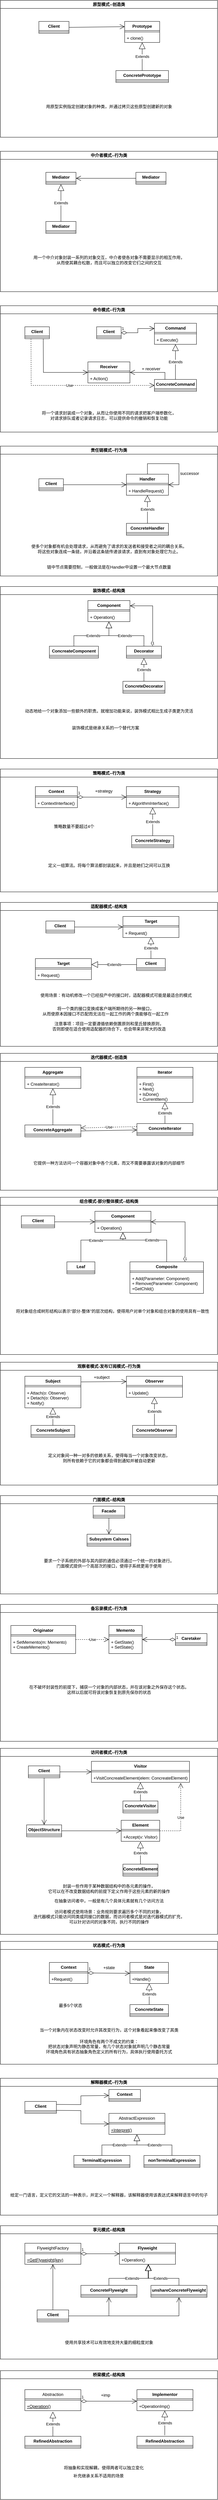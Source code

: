 <mxfile version="21.3.0" type="github">
  <diagram id="C5RBs43oDa-KdzZeNtuy" name="Page-1">
    <mxGraphModel dx="1434" dy="7778" grid="1" gridSize="10" guides="1" tooltips="1" connect="1" arrows="1" fold="1" page="1" pageScale="1" pageWidth="827" pageHeight="1169" math="0" shadow="0">
      <root>
        <mxCell id="WIyWlLk6GJQsqaUBKTNV-0" />
        <mxCell id="WIyWlLk6GJQsqaUBKTNV-1" parent="WIyWlLk6GJQsqaUBKTNV-0" />
        <mxCell id="6ICss55W7RaOTWumy3QS-1" value="桥梁模式--结构类" style="swimlane;whiteSpace=wrap;html=1;" parent="WIyWlLk6GJQsqaUBKTNV-1" vertex="1">
          <mxGeometry x="90" y="323" width="620" height="367" as="geometry" />
        </mxCell>
        <mxCell id="zkfFHV4jXpPFQw0GAbJ--6" value="Abstraction" style="swimlane;fontStyle=0;align=center;verticalAlign=top;childLayout=stackLayout;horizontal=1;startSize=26;horizontalStack=0;resizeParent=1;resizeLast=0;collapsible=1;marginBottom=0;rounded=0;shadow=0;strokeWidth=1;" parent="6ICss55W7RaOTWumy3QS-1" vertex="1">
          <mxGeometry x="70" y="54" width="160" height="60" as="geometry">
            <mxRectangle x="130" y="380" width="160" height="26" as="alternateBounds" />
          </mxGeometry>
        </mxCell>
        <mxCell id="zkfFHV4jXpPFQw0GAbJ--9" value="" style="line;html=1;strokeWidth=1;align=left;verticalAlign=middle;spacingTop=-1;spacingLeft=3;spacingRight=3;rotatable=0;labelPosition=right;points=[];portConstraint=eastwest;" parent="zkfFHV4jXpPFQw0GAbJ--6" vertex="1">
          <mxGeometry y="26" width="160" height="8" as="geometry" />
        </mxCell>
        <mxCell id="6ICss55W7RaOTWumy3QS-7" value="1" style="endArrow=open;html=1;endSize=12;startArrow=diamondThin;startSize=14;startFill=0;edgeStyle=orthogonalEdgeStyle;align=left;verticalAlign=bottom;rounded=0;" parent="zkfFHV4jXpPFQw0GAbJ--6" edge="1">
          <mxGeometry x="-1" y="3" relative="1" as="geometry">
            <mxPoint x="160" y="33" as="sourcePoint" />
            <mxPoint x="320" y="33" as="targetPoint" />
          </mxGeometry>
        </mxCell>
        <mxCell id="zkfFHV4jXpPFQw0GAbJ--10" value="+Operation()" style="text;align=left;verticalAlign=top;spacingLeft=4;spacingRight=4;overflow=hidden;rotatable=0;points=[[0,0.5],[1,0.5]];portConstraint=eastwest;fontStyle=4" parent="zkfFHV4jXpPFQw0GAbJ--6" vertex="1">
          <mxGeometry y="34" width="160" height="26" as="geometry" />
        </mxCell>
        <mxCell id="6ICss55W7RaOTWumy3QS-2" value="Implementor" style="swimlane;fontStyle=1;align=center;verticalAlign=top;childLayout=stackLayout;horizontal=1;startSize=26;horizontalStack=0;resizeParent=1;resizeParentMax=0;resizeLast=0;collapsible=1;marginBottom=0;whiteSpace=wrap;html=1;" parent="6ICss55W7RaOTWumy3QS-1" vertex="1">
          <mxGeometry x="390" y="54" width="160" height="60" as="geometry" />
        </mxCell>
        <mxCell id="6ICss55W7RaOTWumy3QS-4" value="" style="line;strokeWidth=1;fillColor=none;align=left;verticalAlign=middle;spacingTop=-1;spacingLeft=3;spacingRight=3;rotatable=0;labelPosition=right;points=[];portConstraint=eastwest;strokeColor=inherit;" parent="6ICss55W7RaOTWumy3QS-2" vertex="1">
          <mxGeometry y="26" width="160" height="8" as="geometry" />
        </mxCell>
        <mxCell id="6ICss55W7RaOTWumy3QS-5" value="+OperationImp()" style="text;strokeColor=none;fillColor=none;align=left;verticalAlign=top;spacingLeft=4;spacingRight=4;overflow=hidden;rotatable=0;points=[[0,0.5],[1,0.5]];portConstraint=eastwest;whiteSpace=wrap;html=1;" parent="6ICss55W7RaOTWumy3QS-2" vertex="1">
          <mxGeometry y="34" width="160" height="26" as="geometry" />
        </mxCell>
        <mxCell id="6ICss55W7RaOTWumy3QS-9" value="RefinedAbstraction" style="swimlane;fontStyle=1;align=center;verticalAlign=top;childLayout=stackLayout;horizontal=1;startSize=26;horizontalStack=0;resizeParent=1;resizeParentMax=0;resizeLast=0;collapsible=1;marginBottom=0;whiteSpace=wrap;html=1;" parent="6ICss55W7RaOTWumy3QS-1" vertex="1">
          <mxGeometry x="70" y="187" width="160" height="34" as="geometry" />
        </mxCell>
        <mxCell id="6ICss55W7RaOTWumy3QS-11" value="" style="line;strokeWidth=1;fillColor=none;align=left;verticalAlign=middle;spacingTop=-1;spacingLeft=3;spacingRight=3;rotatable=0;labelPosition=right;points=[];portConstraint=eastwest;strokeColor=inherit;" parent="6ICss55W7RaOTWumy3QS-9" vertex="1">
          <mxGeometry y="26" width="160" height="8" as="geometry" />
        </mxCell>
        <mxCell id="6ICss55W7RaOTWumy3QS-13" value="RefinedAbstraction" style="swimlane;fontStyle=1;align=center;verticalAlign=top;childLayout=stackLayout;horizontal=1;startSize=26;horizontalStack=0;resizeParent=1;resizeParentMax=0;resizeLast=0;collapsible=1;marginBottom=0;whiteSpace=wrap;html=1;" parent="6ICss55W7RaOTWumy3QS-1" vertex="1">
          <mxGeometry x="390" y="187" width="160" height="34" as="geometry" />
        </mxCell>
        <mxCell id="6ICss55W7RaOTWumy3QS-14" value="" style="line;strokeWidth=1;fillColor=none;align=left;verticalAlign=middle;spacingTop=-1;spacingLeft=3;spacingRight=3;rotatable=0;labelPosition=right;points=[];portConstraint=eastwest;strokeColor=inherit;" parent="6ICss55W7RaOTWumy3QS-13" vertex="1">
          <mxGeometry y="26" width="160" height="8" as="geometry" />
        </mxCell>
        <mxCell id="6ICss55W7RaOTWumy3QS-16" value="Extends" style="endArrow=block;endSize=16;endFill=0;html=1;rounded=0;exitX=0.5;exitY=0;exitDx=0;exitDy=0;" parent="6ICss55W7RaOTWumy3QS-1" source="6ICss55W7RaOTWumy3QS-9" edge="1">
          <mxGeometry width="160" relative="1" as="geometry">
            <mxPoint x="270" y="147" as="sourcePoint" />
            <mxPoint x="150" y="117" as="targetPoint" />
          </mxGeometry>
        </mxCell>
        <mxCell id="6ICss55W7RaOTWumy3QS-17" value="Extends" style="endArrow=block;endSize=16;endFill=0;html=1;rounded=0;exitX=0.5;exitY=0;exitDx=0;exitDy=0;" parent="6ICss55W7RaOTWumy3QS-1" edge="1">
          <mxGeometry width="160" relative="1" as="geometry">
            <mxPoint x="469.5" y="184" as="sourcePoint" />
            <mxPoint x="469.5" y="114" as="targetPoint" />
          </mxGeometry>
        </mxCell>
        <mxCell id="6ICss55W7RaOTWumy3QS-18" value="将抽象和实现解耦，使得两者可以独立变化" style="text;html=1;align=center;verticalAlign=middle;resizable=0;points=[];autosize=1;strokeColor=none;fillColor=none;" parent="6ICss55W7RaOTWumy3QS-1" vertex="1">
          <mxGeometry x="170" y="262" width="250" height="30" as="geometry" />
        </mxCell>
        <mxCell id="6ICss55W7RaOTWumy3QS-8" value="+imp" style="text;html=1;align=center;verticalAlign=middle;resizable=0;points=[];autosize=1;strokeColor=none;fillColor=none;" parent="WIyWlLk6GJQsqaUBKTNV-1" vertex="1">
          <mxGeometry x="365" y="378" width="50" height="30" as="geometry" />
        </mxCell>
        <mxCell id="6ICss55W7RaOTWumy3QS-19" value="补充继承关系不适用的场景" style="text;html=1;align=center;verticalAlign=middle;resizable=0;points=[];autosize=1;strokeColor=none;fillColor=none;" parent="WIyWlLk6GJQsqaUBKTNV-1" vertex="1">
          <mxGeometry x="285" y="608" width="170" height="30" as="geometry" />
        </mxCell>
        <mxCell id="6ICss55W7RaOTWumy3QS-20" value="享元模式--结构类" style="swimlane;whiteSpace=wrap;html=1;" parent="WIyWlLk6GJQsqaUBKTNV-1" vertex="1">
          <mxGeometry x="90" y="-90" width="620" height="380" as="geometry" />
        </mxCell>
        <mxCell id="6ICss55W7RaOTWumy3QS-21" value="FlyweightFactory" style="swimlane;fontStyle=0;align=center;verticalAlign=top;childLayout=stackLayout;horizontal=1;startSize=26;horizontalStack=0;resizeParent=1;resizeLast=0;collapsible=1;marginBottom=0;rounded=0;shadow=0;strokeWidth=1;" parent="6ICss55W7RaOTWumy3QS-20" vertex="1">
          <mxGeometry x="70" y="50" width="160" height="60" as="geometry">
            <mxRectangle x="130" y="380" width="160" height="26" as="alternateBounds" />
          </mxGeometry>
        </mxCell>
        <mxCell id="6ICss55W7RaOTWumy3QS-22" value="" style="line;html=1;strokeWidth=1;align=left;verticalAlign=middle;spacingTop=-1;spacingLeft=3;spacingRight=3;rotatable=0;labelPosition=right;points=[];portConstraint=eastwest;" parent="6ICss55W7RaOTWumy3QS-21" vertex="1">
          <mxGeometry y="26" width="160" height="8" as="geometry" />
        </mxCell>
        <mxCell id="6ICss55W7RaOTWumy3QS-24" value="+GetFlyweight(key)" style="text;align=left;verticalAlign=top;spacingLeft=4;spacingRight=4;overflow=hidden;rotatable=0;points=[[0,0.5],[1,0.5]];portConstraint=eastwest;fontStyle=4" parent="6ICss55W7RaOTWumy3QS-21" vertex="1">
          <mxGeometry y="34" width="160" height="26" as="geometry" />
        </mxCell>
        <mxCell id="6ICss55W7RaOTWumy3QS-25" value="Flyweight" style="swimlane;fontStyle=1;align=center;verticalAlign=top;childLayout=stackLayout;horizontal=1;startSize=26;horizontalStack=0;resizeParent=1;resizeParentMax=0;resizeLast=0;collapsible=1;marginBottom=0;whiteSpace=wrap;html=1;" parent="6ICss55W7RaOTWumy3QS-20" vertex="1">
          <mxGeometry x="340" y="50" width="160" height="60" as="geometry" />
        </mxCell>
        <mxCell id="6ICss55W7RaOTWumy3QS-26" value="" style="line;strokeWidth=1;fillColor=none;align=left;verticalAlign=middle;spacingTop=-1;spacingLeft=3;spacingRight=3;rotatable=0;labelPosition=right;points=[];portConstraint=eastwest;strokeColor=inherit;" parent="6ICss55W7RaOTWumy3QS-25" vertex="1">
          <mxGeometry y="26" width="160" height="8" as="geometry" />
        </mxCell>
        <mxCell id="6ICss55W7RaOTWumy3QS-27" value="+Operation()" style="text;strokeColor=none;fillColor=none;align=left;verticalAlign=top;spacingLeft=4;spacingRight=4;overflow=hidden;rotatable=0;points=[[0,0.5],[1,0.5]];portConstraint=eastwest;whiteSpace=wrap;html=1;" parent="6ICss55W7RaOTWumy3QS-25" vertex="1">
          <mxGeometry y="34" width="160" height="26" as="geometry" />
        </mxCell>
        <mxCell id="6ICss55W7RaOTWumy3QS-28" value="ConcreteFlyweight" style="swimlane;fontStyle=1;align=center;verticalAlign=top;childLayout=stackLayout;horizontal=1;startSize=26;horizontalStack=0;resizeParent=1;resizeParentMax=0;resizeLast=0;collapsible=1;marginBottom=0;whiteSpace=wrap;html=1;" parent="6ICss55W7RaOTWumy3QS-20" vertex="1">
          <mxGeometry x="230" y="170" width="160" height="34" as="geometry" />
        </mxCell>
        <mxCell id="6ICss55W7RaOTWumy3QS-29" value="" style="line;strokeWidth=1;fillColor=none;align=left;verticalAlign=middle;spacingTop=-1;spacingLeft=3;spacingRight=3;rotatable=0;labelPosition=right;points=[];portConstraint=eastwest;strokeColor=inherit;" parent="6ICss55W7RaOTWumy3QS-28" vertex="1">
          <mxGeometry y="26" width="160" height="8" as="geometry" />
        </mxCell>
        <mxCell id="6ICss55W7RaOTWumy3QS-30" value="unshareConcreteFlyweight" style="swimlane;fontStyle=1;align=center;verticalAlign=top;childLayout=stackLayout;horizontal=1;startSize=26;horizontalStack=0;resizeParent=1;resizeParentMax=0;resizeLast=0;collapsible=1;marginBottom=0;whiteSpace=wrap;html=1;" parent="6ICss55W7RaOTWumy3QS-20" vertex="1">
          <mxGeometry x="430" y="170" width="160" height="34" as="geometry" />
        </mxCell>
        <mxCell id="6ICss55W7RaOTWumy3QS-31" value="" style="line;strokeWidth=1;fillColor=none;align=left;verticalAlign=middle;spacingTop=-1;spacingLeft=3;spacingRight=3;rotatable=0;labelPosition=right;points=[];portConstraint=eastwest;strokeColor=inherit;" parent="6ICss55W7RaOTWumy3QS-30" vertex="1">
          <mxGeometry y="26" width="160" height="8" as="geometry" />
        </mxCell>
        <mxCell id="6ICss55W7RaOTWumy3QS-23" value="1" style="endArrow=open;html=1;endSize=12;startArrow=diamondThin;startSize=14;startFill=0;edgeStyle=orthogonalEdgeStyle;align=left;verticalAlign=bottom;rounded=0;entryX=0;entryY=0.5;entryDx=0;entryDy=0;exitX=1;exitY=0.5;exitDx=0;exitDy=0;" parent="6ICss55W7RaOTWumy3QS-20" source="6ICss55W7RaOTWumy3QS-21" target="6ICss55W7RaOTWumy3QS-25" edge="1">
          <mxGeometry x="-1" y="3" relative="1" as="geometry">
            <mxPoint x="260" y="70" as="sourcePoint" />
            <mxPoint x="310" y="80" as="targetPoint" />
          </mxGeometry>
        </mxCell>
        <mxCell id="6ICss55W7RaOTWumy3QS-32" value="Extends" style="endArrow=block;endSize=16;endFill=0;html=1;rounded=0;exitX=0.5;exitY=0;exitDx=0;exitDy=0;" parent="6ICss55W7RaOTWumy3QS-20" source="6ICss55W7RaOTWumy3QS-28" edge="1">
          <mxGeometry width="160" relative="1" as="geometry">
            <mxPoint x="260" y="130" as="sourcePoint" />
            <mxPoint x="422" y="110" as="targetPoint" />
            <Array as="points">
              <mxPoint x="310" y="150" />
              <mxPoint x="422" y="150" />
            </Array>
          </mxGeometry>
        </mxCell>
        <mxCell id="6ICss55W7RaOTWumy3QS-33" value="Extends" style="endArrow=block;endSize=16;endFill=0;html=1;rounded=0;exitX=0.5;exitY=0;exitDx=0;exitDy=0;" parent="6ICss55W7RaOTWumy3QS-20" source="6ICss55W7RaOTWumy3QS-30" edge="1">
          <mxGeometry width="160" relative="1" as="geometry">
            <mxPoint x="440" y="140" as="sourcePoint" />
            <mxPoint x="423" y="110" as="targetPoint" />
            <Array as="points">
              <mxPoint x="510" y="150" />
              <mxPoint x="423" y="150" />
            </Array>
          </mxGeometry>
        </mxCell>
        <mxCell id="6ICss55W7RaOTWumy3QS-34" value="Client" style="swimlane;fontStyle=1;align=center;verticalAlign=top;childLayout=stackLayout;horizontal=1;startSize=26;horizontalStack=0;resizeParent=1;resizeParentMax=0;resizeLast=0;collapsible=1;marginBottom=0;whiteSpace=wrap;html=1;" parent="6ICss55W7RaOTWumy3QS-20" vertex="1">
          <mxGeometry x="105" y="240" width="90" height="34" as="geometry" />
        </mxCell>
        <mxCell id="6ICss55W7RaOTWumy3QS-35" value="" style="line;strokeWidth=1;fillColor=none;align=left;verticalAlign=middle;spacingTop=-1;spacingLeft=3;spacingRight=3;rotatable=0;labelPosition=right;points=[];portConstraint=eastwest;strokeColor=inherit;" parent="6ICss55W7RaOTWumy3QS-34" vertex="1">
          <mxGeometry y="26" width="90" height="8" as="geometry" />
        </mxCell>
        <mxCell id="6ICss55W7RaOTWumy3QS-36" value="" style="endArrow=open;endFill=1;endSize=12;html=1;rounded=0;exitX=1;exitY=0.5;exitDx=0;exitDy=0;entryX=0.5;entryY=1;entryDx=0;entryDy=0;" parent="6ICss55W7RaOTWumy3QS-20" source="6ICss55W7RaOTWumy3QS-34" target="6ICss55W7RaOTWumy3QS-28" edge="1">
          <mxGeometry width="160" relative="1" as="geometry">
            <mxPoint x="220" y="256.5" as="sourcePoint" />
            <mxPoint x="380" y="256.5" as="targetPoint" />
            <Array as="points">
              <mxPoint x="310" y="257" />
            </Array>
          </mxGeometry>
        </mxCell>
        <mxCell id="6ICss55W7RaOTWumy3QS-37" value="" style="endArrow=open;endFill=1;endSize=12;html=1;rounded=0;exitX=1;exitY=0.5;exitDx=0;exitDy=0;entryX=0.5;entryY=1;entryDx=0;entryDy=0;" parent="6ICss55W7RaOTWumy3QS-20" source="6ICss55W7RaOTWumy3QS-34" target="6ICss55W7RaOTWumy3QS-30" edge="1">
          <mxGeometry width="160" relative="1" as="geometry">
            <mxPoint x="340" y="250" as="sourcePoint" />
            <mxPoint x="500" y="250" as="targetPoint" />
            <Array as="points">
              <mxPoint x="510" y="257" />
            </Array>
          </mxGeometry>
        </mxCell>
        <mxCell id="6ICss55W7RaOTWumy3QS-38" value="" style="endArrow=open;endFill=1;endSize=12;html=1;rounded=0;exitX=0.5;exitY=0;exitDx=0;exitDy=0;" parent="6ICss55W7RaOTWumy3QS-20" source="6ICss55W7RaOTWumy3QS-34" edge="1">
          <mxGeometry width="160" relative="1" as="geometry">
            <mxPoint x="30" y="160" as="sourcePoint" />
            <mxPoint x="150" y="110" as="targetPoint" />
          </mxGeometry>
        </mxCell>
        <mxCell id="6ICss55W7RaOTWumy3QS-39" value="使用共享技术可以有效地支持大量的细粒度对象" style="text;html=1;align=center;verticalAlign=middle;resizable=0;points=[];autosize=1;strokeColor=none;fillColor=none;" parent="WIyWlLk6GJQsqaUBKTNV-1" vertex="1">
          <mxGeometry x="260" y="228" width="280" height="30" as="geometry" />
        </mxCell>
        <mxCell id="6ICss55W7RaOTWumy3QS-40" value="解释器模式--行为类" style="swimlane;whiteSpace=wrap;html=1;" parent="WIyWlLk6GJQsqaUBKTNV-1" vertex="1">
          <mxGeometry x="90" y="-510" width="620" height="390" as="geometry" />
        </mxCell>
        <mxCell id="6ICss55W7RaOTWumy3QS-41" value="AbstractExpression" style="swimlane;fontStyle=0;align=center;verticalAlign=top;childLayout=stackLayout;horizontal=1;startSize=26;horizontalStack=0;resizeParent=1;resizeLast=0;collapsible=1;marginBottom=0;rounded=0;shadow=0;strokeWidth=1;" parent="6ICss55W7RaOTWumy3QS-40" vertex="1">
          <mxGeometry x="310" y="100" width="160" height="60" as="geometry">
            <mxRectangle x="130" y="380" width="160" height="26" as="alternateBounds" />
          </mxGeometry>
        </mxCell>
        <mxCell id="6ICss55W7RaOTWumy3QS-42" value="" style="line;html=1;strokeWidth=1;align=left;verticalAlign=middle;spacingTop=-1;spacingLeft=3;spacingRight=3;rotatable=0;labelPosition=right;points=[];portConstraint=eastwest;" parent="6ICss55W7RaOTWumy3QS-41" vertex="1">
          <mxGeometry y="26" width="160" height="8" as="geometry" />
        </mxCell>
        <mxCell id="6ICss55W7RaOTWumy3QS-43" value="+Interpret()" style="text;align=left;verticalAlign=top;spacingLeft=4;spacingRight=4;overflow=hidden;rotatable=0;points=[[0,0.5],[1,0.5]];portConstraint=eastwest;fontStyle=4" parent="6ICss55W7RaOTWumy3QS-41" vertex="1">
          <mxGeometry y="34" width="160" height="26" as="geometry" />
        </mxCell>
        <mxCell id="6ICss55W7RaOTWumy3QS-44" value="TerminalExpression" style="swimlane;fontStyle=1;align=center;verticalAlign=top;childLayout=stackLayout;horizontal=1;startSize=26;horizontalStack=0;resizeParent=1;resizeParentMax=0;resizeLast=0;collapsible=1;marginBottom=0;whiteSpace=wrap;html=1;" parent="6ICss55W7RaOTWumy3QS-40" vertex="1">
          <mxGeometry x="210" y="220" width="160" height="34" as="geometry" />
        </mxCell>
        <mxCell id="6ICss55W7RaOTWumy3QS-45" value="" style="line;strokeWidth=1;fillColor=none;align=left;verticalAlign=middle;spacingTop=-1;spacingLeft=3;spacingRight=3;rotatable=0;labelPosition=right;points=[];portConstraint=eastwest;strokeColor=inherit;" parent="6ICss55W7RaOTWumy3QS-44" vertex="1">
          <mxGeometry y="26" width="160" height="8" as="geometry" />
        </mxCell>
        <mxCell id="6ICss55W7RaOTWumy3QS-46" value="nonTerminalExpression" style="swimlane;fontStyle=1;align=center;verticalAlign=top;childLayout=stackLayout;horizontal=1;startSize=26;horizontalStack=0;resizeParent=1;resizeParentMax=0;resizeLast=0;collapsible=1;marginBottom=0;whiteSpace=wrap;html=1;" parent="6ICss55W7RaOTWumy3QS-40" vertex="1">
          <mxGeometry x="410" y="220" width="160" height="34" as="geometry" />
        </mxCell>
        <mxCell id="6ICss55W7RaOTWumy3QS-47" value="" style="line;strokeWidth=1;fillColor=none;align=left;verticalAlign=middle;spacingTop=-1;spacingLeft=3;spacingRight=3;rotatable=0;labelPosition=right;points=[];portConstraint=eastwest;strokeColor=inherit;" parent="6ICss55W7RaOTWumy3QS-46" vertex="1">
          <mxGeometry y="26" width="160" height="8" as="geometry" />
        </mxCell>
        <mxCell id="6ICss55W7RaOTWumy3QS-48" value="Extends" style="endArrow=block;endSize=16;endFill=0;html=1;rounded=0;exitX=0.5;exitY=0;exitDx=0;exitDy=0;" parent="6ICss55W7RaOTWumy3QS-40" source="6ICss55W7RaOTWumy3QS-44" edge="1">
          <mxGeometry width="160" relative="1" as="geometry">
            <mxPoint x="310" y="190" as="sourcePoint" />
            <mxPoint x="390" y="160" as="targetPoint" />
            <Array as="points">
              <mxPoint x="290" y="190" />
              <mxPoint x="390" y="190" />
            </Array>
          </mxGeometry>
        </mxCell>
        <mxCell id="6ICss55W7RaOTWumy3QS-49" value="Extends" style="endArrow=block;endSize=16;endFill=0;html=1;rounded=0;exitX=0.5;exitY=0;exitDx=0;exitDy=0;" parent="6ICss55W7RaOTWumy3QS-40" source="6ICss55W7RaOTWumy3QS-46" edge="1">
          <mxGeometry width="160" relative="1" as="geometry">
            <mxPoint x="430" y="190" as="sourcePoint" />
            <mxPoint x="390" y="160" as="targetPoint" />
            <Array as="points">
              <mxPoint x="490" y="190" />
              <mxPoint x="390" y="190" />
            </Array>
          </mxGeometry>
        </mxCell>
        <mxCell id="6ICss55W7RaOTWumy3QS-50" value="Client" style="swimlane;fontStyle=1;align=center;verticalAlign=top;childLayout=stackLayout;horizontal=1;startSize=26;horizontalStack=0;resizeParent=1;resizeParentMax=0;resizeLast=0;collapsible=1;marginBottom=0;whiteSpace=wrap;html=1;" parent="6ICss55W7RaOTWumy3QS-40" vertex="1">
          <mxGeometry x="70" y="66" width="90" height="34" as="geometry" />
        </mxCell>
        <mxCell id="6ICss55W7RaOTWumy3QS-51" value="" style="line;strokeWidth=1;fillColor=none;align=left;verticalAlign=middle;spacingTop=-1;spacingLeft=3;spacingRight=3;rotatable=0;labelPosition=right;points=[];portConstraint=eastwest;strokeColor=inherit;" parent="6ICss55W7RaOTWumy3QS-50" vertex="1">
          <mxGeometry y="26" width="90" height="8" as="geometry" />
        </mxCell>
        <mxCell id="6ICss55W7RaOTWumy3QS-52" value="Context" style="swimlane;fontStyle=1;align=center;verticalAlign=top;childLayout=stackLayout;horizontal=1;startSize=26;horizontalStack=0;resizeParent=1;resizeParentMax=0;resizeLast=0;collapsible=1;marginBottom=0;whiteSpace=wrap;html=1;" parent="6ICss55W7RaOTWumy3QS-40" vertex="1">
          <mxGeometry x="310" y="32" width="90" height="34" as="geometry" />
        </mxCell>
        <mxCell id="6ICss55W7RaOTWumy3QS-53" value="" style="line;strokeWidth=1;fillColor=none;align=left;verticalAlign=middle;spacingTop=-1;spacingLeft=3;spacingRight=3;rotatable=0;labelPosition=right;points=[];portConstraint=eastwest;strokeColor=inherit;" parent="6ICss55W7RaOTWumy3QS-52" vertex="1">
          <mxGeometry y="26" width="90" height="8" as="geometry" />
        </mxCell>
        <mxCell id="6ICss55W7RaOTWumy3QS-54" value="" style="endArrow=open;endFill=1;endSize=12;html=1;rounded=0;entryX=0;entryY=0.5;entryDx=0;entryDy=0;exitX=1;exitY=0.25;exitDx=0;exitDy=0;" parent="6ICss55W7RaOTWumy3QS-40" source="6ICss55W7RaOTWumy3QS-50" target="6ICss55W7RaOTWumy3QS-52" edge="1">
          <mxGeometry width="160" relative="1" as="geometry">
            <mxPoint x="170" y="80" as="sourcePoint" />
            <mxPoint x="330" y="80" as="targetPoint" />
            <Array as="points">
              <mxPoint x="230" y="75" />
              <mxPoint x="230" y="50" />
            </Array>
          </mxGeometry>
        </mxCell>
        <mxCell id="6ICss55W7RaOTWumy3QS-55" value="" style="endArrow=open;endFill=1;endSize=12;html=1;rounded=0;entryX=0;entryY=0.5;entryDx=0;entryDy=0;exitX=1;exitY=0.75;exitDx=0;exitDy=0;" parent="6ICss55W7RaOTWumy3QS-40" source="6ICss55W7RaOTWumy3QS-50" target="6ICss55W7RaOTWumy3QS-41" edge="1">
          <mxGeometry width="160" relative="1" as="geometry">
            <mxPoint x="100" y="150" as="sourcePoint" />
            <mxPoint x="260" y="150" as="targetPoint" />
            <Array as="points">
              <mxPoint x="230" y="92" />
              <mxPoint x="230" y="130" />
            </Array>
          </mxGeometry>
        </mxCell>
        <mxCell id="6ICss55W7RaOTWumy3QS-56" value="给定一门语言，定义它的文法的一种表示，并定义一个解释器，该解释器使用该表达式来解释语言中的句子" style="text;html=1;align=center;verticalAlign=middle;resizable=0;points=[];autosize=1;strokeColor=none;fillColor=none;" parent="WIyWlLk6GJQsqaUBKTNV-1" vertex="1">
          <mxGeometry x="105" y="-192" width="590" height="30" as="geometry" />
        </mxCell>
        <mxCell id="6ICss55W7RaOTWumy3QS-57" value="状态模式--行为类" style="swimlane;whiteSpace=wrap;html=1;" parent="WIyWlLk6GJQsqaUBKTNV-1" vertex="1">
          <mxGeometry x="90" y="-900" width="620" height="350" as="geometry" />
        </mxCell>
        <mxCell id="6ICss55W7RaOTWumy3QS-60" value="Context" style="swimlane;fontStyle=1;align=center;verticalAlign=top;childLayout=stackLayout;horizontal=1;startSize=26;horizontalStack=0;resizeParent=1;resizeParentMax=0;resizeLast=0;collapsible=1;marginBottom=0;whiteSpace=wrap;html=1;" parent="6ICss55W7RaOTWumy3QS-57" vertex="1">
          <mxGeometry x="140" y="60" width="110" height="60" as="geometry" />
        </mxCell>
        <mxCell id="6ICss55W7RaOTWumy3QS-62" value="" style="line;strokeWidth=1;fillColor=none;align=left;verticalAlign=middle;spacingTop=-1;spacingLeft=3;spacingRight=3;rotatable=0;labelPosition=right;points=[];portConstraint=eastwest;strokeColor=inherit;" parent="6ICss55W7RaOTWumy3QS-60" vertex="1">
          <mxGeometry y="26" width="110" height="8" as="geometry" />
        </mxCell>
        <mxCell id="6ICss55W7RaOTWumy3QS-70" value="1" style="endArrow=open;html=1;endSize=12;startArrow=diamondThin;startSize=14;startFill=0;edgeStyle=orthogonalEdgeStyle;align=left;verticalAlign=bottom;rounded=0;entryX=0;entryY=0.625;entryDx=0;entryDy=0;entryPerimeter=0;" parent="6ICss55W7RaOTWumy3QS-60" target="6ICss55W7RaOTWumy3QS-65" edge="1">
          <mxGeometry x="-1" y="3" relative="1" as="geometry">
            <mxPoint x="110" y="30" as="sourcePoint" />
            <mxPoint x="270" y="30" as="targetPoint" />
          </mxGeometry>
        </mxCell>
        <mxCell id="6ICss55W7RaOTWumy3QS-63" value="+Request()" style="text;strokeColor=none;fillColor=none;align=left;verticalAlign=top;spacingLeft=4;spacingRight=4;overflow=hidden;rotatable=0;points=[[0,0.5],[1,0.5]];portConstraint=eastwest;whiteSpace=wrap;html=1;" parent="6ICss55W7RaOTWumy3QS-60" vertex="1">
          <mxGeometry y="34" width="110" height="26" as="geometry" />
        </mxCell>
        <mxCell id="6ICss55W7RaOTWumy3QS-64" value="State" style="swimlane;fontStyle=1;align=center;verticalAlign=top;childLayout=stackLayout;horizontal=1;startSize=26;horizontalStack=0;resizeParent=1;resizeParentMax=0;resizeLast=0;collapsible=1;marginBottom=0;whiteSpace=wrap;html=1;" parent="6ICss55W7RaOTWumy3QS-57" vertex="1">
          <mxGeometry x="370" y="60" width="110" height="60" as="geometry" />
        </mxCell>
        <mxCell id="6ICss55W7RaOTWumy3QS-65" value="" style="line;strokeWidth=1;fillColor=none;align=left;verticalAlign=middle;spacingTop=-1;spacingLeft=3;spacingRight=3;rotatable=0;labelPosition=right;points=[];portConstraint=eastwest;strokeColor=inherit;" parent="6ICss55W7RaOTWumy3QS-64" vertex="1">
          <mxGeometry y="26" width="110" height="8" as="geometry" />
        </mxCell>
        <mxCell id="6ICss55W7RaOTWumy3QS-66" value="+Handle()" style="text;strokeColor=none;fillColor=none;align=left;verticalAlign=top;spacingLeft=4;spacingRight=4;overflow=hidden;rotatable=0;points=[[0,0.5],[1,0.5]];portConstraint=eastwest;whiteSpace=wrap;html=1;" parent="6ICss55W7RaOTWumy3QS-64" vertex="1">
          <mxGeometry y="34" width="110" height="26" as="geometry" />
        </mxCell>
        <mxCell id="6ICss55W7RaOTWumy3QS-67" value="ConcreteState" style="swimlane;fontStyle=1;align=center;verticalAlign=top;childLayout=stackLayout;horizontal=1;startSize=26;horizontalStack=0;resizeParent=1;resizeParentMax=0;resizeLast=0;collapsible=1;marginBottom=0;whiteSpace=wrap;html=1;" parent="6ICss55W7RaOTWumy3QS-57" vertex="1">
          <mxGeometry x="370" y="180" width="110" height="34" as="geometry" />
        </mxCell>
        <mxCell id="6ICss55W7RaOTWumy3QS-68" value="" style="line;strokeWidth=1;fillColor=none;align=left;verticalAlign=middle;spacingTop=-1;spacingLeft=3;spacingRight=3;rotatable=0;labelPosition=right;points=[];portConstraint=eastwest;strokeColor=inherit;" parent="6ICss55W7RaOTWumy3QS-67" vertex="1">
          <mxGeometry y="26" width="110" height="8" as="geometry" />
        </mxCell>
        <mxCell id="6ICss55W7RaOTWumy3QS-71" value="+state" style="text;html=1;align=center;verticalAlign=middle;resizable=0;points=[];autosize=1;strokeColor=none;fillColor=none;" parent="6ICss55W7RaOTWumy3QS-57" vertex="1">
          <mxGeometry x="280" y="60" width="60" height="30" as="geometry" />
        </mxCell>
        <mxCell id="6ICss55W7RaOTWumy3QS-72" value="Extends" style="endArrow=block;endSize=16;endFill=0;html=1;rounded=0;exitX=0.5;exitY=0;exitDx=0;exitDy=0;" parent="6ICss55W7RaOTWumy3QS-57" source="6ICss55W7RaOTWumy3QS-67" edge="1">
          <mxGeometry width="160" relative="1" as="geometry">
            <mxPoint x="310" y="140" as="sourcePoint" />
            <mxPoint x="425" y="120" as="targetPoint" />
          </mxGeometry>
        </mxCell>
        <mxCell id="6ICss55W7RaOTWumy3QS-73" value="当一个对象内在状态改变时允许其改变行为，这个对象看起来像改变了其类" style="text;html=1;align=center;verticalAlign=middle;resizable=0;points=[];autosize=1;strokeColor=none;fillColor=none;" parent="6ICss55W7RaOTWumy3QS-57" vertex="1">
          <mxGeometry x="100" y="238" width="420" height="30" as="geometry" />
        </mxCell>
        <mxCell id="6ICss55W7RaOTWumy3QS-74" value="环境角色有两个不成文的约束：&lt;br&gt;把状态对象声明为静态常量，有几个状态对象就声明几个静态常量&lt;br&gt;环境角色具有状态抽象角色定义的所有行为，具体执行使用委托方式" style="text;html=1;align=center;verticalAlign=middle;resizable=0;points=[];autosize=1;strokeColor=none;fillColor=none;" parent="6ICss55W7RaOTWumy3QS-57" vertex="1">
          <mxGeometry x="120" y="270" width="380" height="60" as="geometry" />
        </mxCell>
        <mxCell id="11gKIhfqWF8Fhhnc01fx-0" value="访问者模式--行为类" style="swimlane;whiteSpace=wrap;html=1;" parent="WIyWlLk6GJQsqaUBKTNV-1" vertex="1">
          <mxGeometry x="90" y="-1450" width="620" height="530" as="geometry" />
        </mxCell>
        <mxCell id="11gKIhfqWF8Fhhnc01fx-5" value="Client" style="swimlane;fontStyle=1;align=center;verticalAlign=top;childLayout=stackLayout;horizontal=1;startSize=26;horizontalStack=0;resizeParent=1;resizeParentMax=0;resizeLast=0;collapsible=1;marginBottom=0;whiteSpace=wrap;html=1;" parent="11gKIhfqWF8Fhhnc01fx-0" vertex="1">
          <mxGeometry x="80" y="50" width="90" height="34" as="geometry" />
        </mxCell>
        <mxCell id="11gKIhfqWF8Fhhnc01fx-6" value="" style="line;strokeWidth=1;fillColor=none;align=left;verticalAlign=middle;spacingTop=-1;spacingLeft=3;spacingRight=3;rotatable=0;labelPosition=right;points=[];portConstraint=eastwest;strokeColor=inherit;" parent="11gKIhfqWF8Fhhnc01fx-5" vertex="1">
          <mxGeometry y="26" width="90" height="8" as="geometry" />
        </mxCell>
        <mxCell id="11gKIhfqWF8Fhhnc01fx-7" value="ObjectStructure" style="swimlane;fontStyle=1;align=center;verticalAlign=top;childLayout=stackLayout;horizontal=1;startSize=26;horizontalStack=0;resizeParent=1;resizeParentMax=0;resizeLast=0;collapsible=1;marginBottom=0;whiteSpace=wrap;html=1;" parent="11gKIhfqWF8Fhhnc01fx-0" vertex="1">
          <mxGeometry x="75" y="218" width="100" height="34" as="geometry" />
        </mxCell>
        <mxCell id="11gKIhfqWF8Fhhnc01fx-8" value="" style="line;strokeWidth=1;fillColor=none;align=left;verticalAlign=middle;spacingTop=-1;spacingLeft=3;spacingRight=3;rotatable=0;labelPosition=right;points=[];portConstraint=eastwest;strokeColor=inherit;" parent="11gKIhfqWF8Fhhnc01fx-7" vertex="1">
          <mxGeometry y="26" width="100" height="8" as="geometry" />
        </mxCell>
        <mxCell id="11gKIhfqWF8Fhhnc01fx-9" value="Visitor" style="swimlane;fontStyle=1;align=center;verticalAlign=top;childLayout=stackLayout;horizontal=1;startSize=26;horizontalStack=0;resizeParent=1;resizeParentMax=0;resizeLast=0;collapsible=1;marginBottom=0;whiteSpace=wrap;html=1;" parent="11gKIhfqWF8Fhhnc01fx-0" vertex="1">
          <mxGeometry x="260" y="37" width="280" height="60" as="geometry" />
        </mxCell>
        <mxCell id="11gKIhfqWF8Fhhnc01fx-10" value="" style="line;strokeWidth=1;fillColor=none;align=left;verticalAlign=middle;spacingTop=-1;spacingLeft=3;spacingRight=3;rotatable=0;labelPosition=right;points=[];portConstraint=eastwest;strokeColor=inherit;" parent="11gKIhfqWF8Fhhnc01fx-9" vertex="1">
          <mxGeometry y="26" width="280" height="8" as="geometry" />
        </mxCell>
        <mxCell id="11gKIhfqWF8Fhhnc01fx-11" value="+VisitConcreateElement(elem: ConcreateElement)" style="text;strokeColor=none;fillColor=none;align=left;verticalAlign=top;spacingLeft=4;spacingRight=4;overflow=hidden;rotatable=0;points=[[0,0.5],[1,0.5]];portConstraint=eastwest;whiteSpace=wrap;html=1;" parent="11gKIhfqWF8Fhhnc01fx-9" vertex="1">
          <mxGeometry y="34" width="280" height="26" as="geometry" />
        </mxCell>
        <mxCell id="11gKIhfqWF8Fhhnc01fx-12" value="ConcreteVisitor" style="swimlane;fontStyle=1;align=center;verticalAlign=top;childLayout=stackLayout;horizontal=1;startSize=26;horizontalStack=0;resizeParent=1;resizeParentMax=0;resizeLast=0;collapsible=1;marginBottom=0;whiteSpace=wrap;html=1;" parent="11gKIhfqWF8Fhhnc01fx-0" vertex="1">
          <mxGeometry x="350" y="150" width="100" height="34" as="geometry" />
        </mxCell>
        <mxCell id="11gKIhfqWF8Fhhnc01fx-13" value="" style="line;strokeWidth=1;fillColor=none;align=left;verticalAlign=middle;spacingTop=-1;spacingLeft=3;spacingRight=3;rotatable=0;labelPosition=right;points=[];portConstraint=eastwest;strokeColor=inherit;" parent="11gKIhfqWF8Fhhnc01fx-12" vertex="1">
          <mxGeometry y="26" width="100" height="8" as="geometry" />
        </mxCell>
        <mxCell id="11gKIhfqWF8Fhhnc01fx-14" value="Element" style="swimlane;fontStyle=1;align=center;verticalAlign=top;childLayout=stackLayout;horizontal=1;startSize=26;horizontalStack=0;resizeParent=1;resizeParentMax=0;resizeLast=0;collapsible=1;marginBottom=0;whiteSpace=wrap;html=1;" parent="11gKIhfqWF8Fhhnc01fx-0" vertex="1">
          <mxGeometry x="345" y="205" width="110" height="60" as="geometry" />
        </mxCell>
        <mxCell id="11gKIhfqWF8Fhhnc01fx-15" value="" style="line;strokeWidth=1;fillColor=none;align=left;verticalAlign=middle;spacingTop=-1;spacingLeft=3;spacingRight=3;rotatable=0;labelPosition=right;points=[];portConstraint=eastwest;strokeColor=inherit;" parent="11gKIhfqWF8Fhhnc01fx-14" vertex="1">
          <mxGeometry y="26" width="110" height="8" as="geometry" />
        </mxCell>
        <mxCell id="11gKIhfqWF8Fhhnc01fx-16" value="+Accept(v: Visitor)" style="text;strokeColor=none;fillColor=none;align=left;verticalAlign=top;spacingLeft=4;spacingRight=4;overflow=hidden;rotatable=0;points=[[0,0.5],[1,0.5]];portConstraint=eastwest;whiteSpace=wrap;html=1;" parent="11gKIhfqWF8Fhhnc01fx-14" vertex="1">
          <mxGeometry y="34" width="110" height="26" as="geometry" />
        </mxCell>
        <mxCell id="11gKIhfqWF8Fhhnc01fx-19" value="" style="endArrow=open;endFill=1;endSize=12;html=1;rounded=0;exitX=1;exitY=0.5;exitDx=0;exitDy=0;entryX=0;entryY=0.5;entryDx=0;entryDy=0;" parent="11gKIhfqWF8Fhhnc01fx-0" source="11gKIhfqWF8Fhhnc01fx-5" target="11gKIhfqWF8Fhhnc01fx-9" edge="1">
          <mxGeometry width="160" relative="1" as="geometry">
            <mxPoint x="175" y="120" as="sourcePoint" />
            <mxPoint x="335" y="120" as="targetPoint" />
          </mxGeometry>
        </mxCell>
        <mxCell id="11gKIhfqWF8Fhhnc01fx-20" value="" style="endArrow=open;endFill=1;endSize=12;html=1;rounded=0;exitX=0.5;exitY=1;exitDx=0;exitDy=0;entryX=0.5;entryY=0;entryDx=0;entryDy=0;" parent="11gKIhfqWF8Fhhnc01fx-0" source="11gKIhfqWF8Fhhnc01fx-5" target="11gKIhfqWF8Fhhnc01fx-7" edge="1">
          <mxGeometry width="160" relative="1" as="geometry">
            <mxPoint x="240" y="320" as="sourcePoint" />
            <mxPoint x="400" y="320" as="targetPoint" />
          </mxGeometry>
        </mxCell>
        <mxCell id="11gKIhfqWF8Fhhnc01fx-21" value="" style="endArrow=open;endFill=1;endSize=12;html=1;rounded=0;exitX=1;exitY=0.5;exitDx=0;exitDy=0;entryX=0;entryY=0.5;entryDx=0;entryDy=0;" parent="11gKIhfqWF8Fhhnc01fx-0" source="11gKIhfqWF8Fhhnc01fx-7" target="11gKIhfqWF8Fhhnc01fx-14" edge="1">
          <mxGeometry width="160" relative="1" as="geometry">
            <mxPoint x="240" y="320" as="sourcePoint" />
            <mxPoint x="350" y="235" as="targetPoint" />
          </mxGeometry>
        </mxCell>
        <mxCell id="11gKIhfqWF8Fhhnc01fx-22" value="Use" style="endArrow=open;endSize=12;dashed=1;html=1;rounded=0;entryX=0.911;entryY=1.077;entryDx=0;entryDy=0;entryPerimeter=0;exitX=1;exitY=0.5;exitDx=0;exitDy=0;" parent="11gKIhfqWF8Fhhnc01fx-0" source="11gKIhfqWF8Fhhnc01fx-14" target="11gKIhfqWF8Fhhnc01fx-11" edge="1">
          <mxGeometry width="160" relative="1" as="geometry">
            <mxPoint x="470" y="235" as="sourcePoint" />
            <mxPoint x="400" y="320" as="targetPoint" />
            <Array as="points">
              <mxPoint x="515" y="235" />
            </Array>
          </mxGeometry>
        </mxCell>
        <mxCell id="11gKIhfqWF8Fhhnc01fx-23" value="Extends" style="endArrow=block;endSize=16;endFill=0;html=1;rounded=0;exitX=0.5;exitY=0;exitDx=0;exitDy=0;entryX=0.5;entryY=1;entryDx=0;entryDy=0;entryPerimeter=0;" parent="11gKIhfqWF8Fhhnc01fx-0" source="11gKIhfqWF8Fhhnc01fx-12" target="11gKIhfqWF8Fhhnc01fx-11" edge="1">
          <mxGeometry width="160" relative="1" as="geometry">
            <mxPoint x="240" y="320" as="sourcePoint" />
            <mxPoint x="400" y="100" as="targetPoint" />
          </mxGeometry>
        </mxCell>
        <mxCell id="11gKIhfqWF8Fhhnc01fx-25" value="ConcreteElement" style="swimlane;fontStyle=1;align=center;verticalAlign=top;childLayout=stackLayout;horizontal=1;startSize=26;horizontalStack=0;resizeParent=1;resizeParentMax=0;resizeLast=0;collapsible=1;marginBottom=0;whiteSpace=wrap;html=1;" parent="11gKIhfqWF8Fhhnc01fx-0" vertex="1">
          <mxGeometry x="350" y="330" width="100" height="34" as="geometry" />
        </mxCell>
        <mxCell id="11gKIhfqWF8Fhhnc01fx-26" value="" style="line;strokeWidth=1;fillColor=none;align=left;verticalAlign=middle;spacingTop=-1;spacingLeft=3;spacingRight=3;rotatable=0;labelPosition=right;points=[];portConstraint=eastwest;strokeColor=inherit;" parent="11gKIhfqWF8Fhhnc01fx-25" vertex="1">
          <mxGeometry y="26" width="100" height="8" as="geometry" />
        </mxCell>
        <mxCell id="11gKIhfqWF8Fhhnc01fx-27" value="Extends" style="endArrow=block;endSize=16;endFill=0;html=1;rounded=0;exitX=0.5;exitY=0;exitDx=0;exitDy=0;entryX=0.5;entryY=1.038;entryDx=0;entryDy=0;entryPerimeter=0;" parent="11gKIhfqWF8Fhhnc01fx-0" source="11gKIhfqWF8Fhhnc01fx-25" target="11gKIhfqWF8Fhhnc01fx-16" edge="1">
          <mxGeometry width="160" relative="1" as="geometry">
            <mxPoint x="240" y="220" as="sourcePoint" />
            <mxPoint x="400" y="270" as="targetPoint" />
          </mxGeometry>
        </mxCell>
        <mxCell id="11gKIhfqWF8Fhhnc01fx-28" value="封装一些作用于某种数据结构中的各元素的操作，&lt;br&gt;它可以在不改变数据结构的前提下定义作用于这些元素的新的操作" style="text;html=1;align=center;verticalAlign=middle;resizable=0;points=[];autosize=1;strokeColor=none;fillColor=none;" parent="11gKIhfqWF8Fhhnc01fx-0" vertex="1">
          <mxGeometry x="125" y="380" width="370" height="40" as="geometry" />
        </mxCell>
        <mxCell id="11gKIhfqWF8Fhhnc01fx-29" value="在抽象访问者中，一般是有几个具体元素就有几个访问方法" style="text;html=1;align=center;verticalAlign=middle;resizable=0;points=[];autosize=1;strokeColor=none;fillColor=none;" parent="11gKIhfqWF8Fhhnc01fx-0" vertex="1">
          <mxGeometry x="140" y="420" width="340" height="30" as="geometry" />
        </mxCell>
        <mxCell id="11gKIhfqWF8Fhhnc01fx-30" value="访问者模式使用场景：业务规则要求遍历多个不同的对象，&lt;br&gt;迭代器模式只能访问同类或同接口的数据，而访问者模式是对迭代器模式的扩充，&lt;br&gt;可以针对访问的对象不同，执行不同的操作" style="text;html=1;align=center;verticalAlign=middle;resizable=0;points=[];autosize=1;strokeColor=none;fillColor=none;" parent="11gKIhfqWF8Fhhnc01fx-0" vertex="1">
          <mxGeometry x="80" y="450" width="460" height="60" as="geometry" />
        </mxCell>
        <mxCell id="11gKIhfqWF8Fhhnc01fx-31" value="备忘录模式--行为类" style="swimlane;whiteSpace=wrap;html=1;" parent="WIyWlLk6GJQsqaUBKTNV-1" vertex="1">
          <mxGeometry x="90" y="-1860" width="620" height="390" as="geometry" />
        </mxCell>
        <mxCell id="11gKIhfqWF8Fhhnc01fx-32" value="Originator" style="swimlane;fontStyle=1;align=center;verticalAlign=top;childLayout=stackLayout;horizontal=1;startSize=26;horizontalStack=0;resizeParent=1;resizeParentMax=0;resizeLast=0;collapsible=1;marginBottom=0;whiteSpace=wrap;html=1;" parent="11gKIhfqWF8Fhhnc01fx-31" vertex="1">
          <mxGeometry x="30" y="60" width="185" height="80" as="geometry" />
        </mxCell>
        <mxCell id="11gKIhfqWF8Fhhnc01fx-34" value="" style="line;strokeWidth=1;fillColor=none;align=left;verticalAlign=middle;spacingTop=-1;spacingLeft=3;spacingRight=3;rotatable=0;labelPosition=right;points=[];portConstraint=eastwest;strokeColor=inherit;" parent="11gKIhfqWF8Fhhnc01fx-32" vertex="1">
          <mxGeometry y="26" width="185" height="8" as="geometry" />
        </mxCell>
        <mxCell id="11gKIhfqWF8Fhhnc01fx-35" value="+ SetMemento(m: Memento)&lt;br&gt;+ CreateMemento()" style="text;strokeColor=none;fillColor=none;align=left;verticalAlign=top;spacingLeft=4;spacingRight=4;overflow=hidden;rotatable=0;points=[[0,0.5],[1,0.5]];portConstraint=eastwest;whiteSpace=wrap;html=1;" parent="11gKIhfqWF8Fhhnc01fx-32" vertex="1">
          <mxGeometry y="34" width="185" height="46" as="geometry" />
        </mxCell>
        <mxCell id="11gKIhfqWF8Fhhnc01fx-36" value="Memento" style="swimlane;fontStyle=1;align=center;verticalAlign=top;childLayout=stackLayout;horizontal=1;startSize=26;horizontalStack=0;resizeParent=1;resizeParentMax=0;resizeLast=0;collapsible=1;marginBottom=0;whiteSpace=wrap;html=1;" parent="11gKIhfqWF8Fhhnc01fx-31" vertex="1">
          <mxGeometry x="310" y="60" width="95" height="80" as="geometry" />
        </mxCell>
        <mxCell id="11gKIhfqWF8Fhhnc01fx-37" value="" style="line;strokeWidth=1;fillColor=none;align=left;verticalAlign=middle;spacingTop=-1;spacingLeft=3;spacingRight=3;rotatable=0;labelPosition=right;points=[];portConstraint=eastwest;strokeColor=inherit;" parent="11gKIhfqWF8Fhhnc01fx-36" vertex="1">
          <mxGeometry y="26" width="95" height="8" as="geometry" />
        </mxCell>
        <mxCell id="11gKIhfqWF8Fhhnc01fx-38" value="+ GetState()&lt;br&gt;+ SetState()" style="text;strokeColor=none;fillColor=none;align=left;verticalAlign=top;spacingLeft=4;spacingRight=4;overflow=hidden;rotatable=0;points=[[0,0.5],[1,0.5]];portConstraint=eastwest;whiteSpace=wrap;html=1;" parent="11gKIhfqWF8Fhhnc01fx-36" vertex="1">
          <mxGeometry y="34" width="95" height="46" as="geometry" />
        </mxCell>
        <mxCell id="11gKIhfqWF8Fhhnc01fx-39" value="Caretaker" style="swimlane;fontStyle=1;align=center;verticalAlign=top;childLayout=stackLayout;horizontal=1;startSize=26;horizontalStack=0;resizeParent=1;resizeParentMax=0;resizeLast=0;collapsible=1;marginBottom=0;whiteSpace=wrap;html=1;" parent="11gKIhfqWF8Fhhnc01fx-31" vertex="1">
          <mxGeometry x="500" y="83" width="90" height="34" as="geometry" />
        </mxCell>
        <mxCell id="11gKIhfqWF8Fhhnc01fx-40" value="" style="line;strokeWidth=1;fillColor=none;align=left;verticalAlign=middle;spacingTop=-1;spacingLeft=3;spacingRight=3;rotatable=0;labelPosition=right;points=[];portConstraint=eastwest;strokeColor=inherit;" parent="11gKIhfqWF8Fhhnc01fx-39" vertex="1">
          <mxGeometry y="26" width="90" height="8" as="geometry" />
        </mxCell>
        <mxCell id="11gKIhfqWF8Fhhnc01fx-41" value="Use" style="endArrow=open;endSize=12;dashed=1;html=1;rounded=0;" parent="11gKIhfqWF8Fhhnc01fx-31" source="11gKIhfqWF8Fhhnc01fx-32" target="11gKIhfqWF8Fhhnc01fx-36" edge="1">
          <mxGeometry width="160" relative="1" as="geometry">
            <mxPoint x="260" y="100" as="sourcePoint" />
            <mxPoint x="290" y="110" as="targetPoint" />
          </mxGeometry>
        </mxCell>
        <mxCell id="11gKIhfqWF8Fhhnc01fx-42" value="1" style="endArrow=open;html=1;endSize=12;startArrow=diamondThin;startSize=14;startFill=0;edgeStyle=orthogonalEdgeStyle;align=left;verticalAlign=bottom;rounded=0;exitX=0;exitY=0.5;exitDx=0;exitDy=0;" parent="11gKIhfqWF8Fhhnc01fx-31" source="11gKIhfqWF8Fhhnc01fx-39" target="11gKIhfqWF8Fhhnc01fx-36" edge="1">
          <mxGeometry x="-1" y="3" relative="1" as="geometry">
            <mxPoint x="390" y="180" as="sourcePoint" />
            <mxPoint x="550" y="180" as="targetPoint" />
          </mxGeometry>
        </mxCell>
        <mxCell id="11gKIhfqWF8Fhhnc01fx-43" value="在不破坏封装性的前提下，捕获一个对象的内部状态，并在该对象之外保存这个状态。&lt;br&gt;这样以后就可将该对象恢复到原先保存的状态" style="text;html=1;align=center;verticalAlign=middle;resizable=0;points=[];autosize=1;strokeColor=none;fillColor=none;" parent="11gKIhfqWF8Fhhnc01fx-31" vertex="1">
          <mxGeometry x="70" y="223" width="480" height="40" as="geometry" />
        </mxCell>
        <mxCell id="11gKIhfqWF8Fhhnc01fx-44" value="门面模式--结构类" style="swimlane;whiteSpace=wrap;html=1;" parent="WIyWlLk6GJQsqaUBKTNV-1" vertex="1">
          <mxGeometry x="90" y="-2170" width="620" height="280" as="geometry" />
        </mxCell>
        <mxCell id="11gKIhfqWF8Fhhnc01fx-45" value="Facade" style="swimlane;fontStyle=1;align=center;verticalAlign=top;childLayout=stackLayout;horizontal=1;startSize=26;horizontalStack=0;resizeParent=1;resizeParentMax=0;resizeLast=0;collapsible=1;marginBottom=0;whiteSpace=wrap;html=1;" parent="11gKIhfqWF8Fhhnc01fx-44" vertex="1">
          <mxGeometry x="265" y="30" width="90" height="34" as="geometry" />
        </mxCell>
        <mxCell id="11gKIhfqWF8Fhhnc01fx-46" value="" style="line;strokeWidth=1;fillColor=none;align=left;verticalAlign=middle;spacingTop=-1;spacingLeft=3;spacingRight=3;rotatable=0;labelPosition=right;points=[];portConstraint=eastwest;strokeColor=inherit;" parent="11gKIhfqWF8Fhhnc01fx-45" vertex="1">
          <mxGeometry y="26" width="90" height="8" as="geometry" />
        </mxCell>
        <mxCell id="11gKIhfqWF8Fhhnc01fx-47" value="Subsystem Calsses" style="swimlane;fontStyle=1;align=center;verticalAlign=top;childLayout=stackLayout;horizontal=1;startSize=26;horizontalStack=0;resizeParent=1;resizeParentMax=0;resizeLast=0;collapsible=1;marginBottom=0;whiteSpace=wrap;html=1;" parent="11gKIhfqWF8Fhhnc01fx-44" vertex="1">
          <mxGeometry x="247.5" y="110" width="125" height="34" as="geometry" />
        </mxCell>
        <mxCell id="11gKIhfqWF8Fhhnc01fx-48" value="" style="line;strokeWidth=1;fillColor=none;align=left;verticalAlign=middle;spacingTop=-1;spacingLeft=3;spacingRight=3;rotatable=0;labelPosition=right;points=[];portConstraint=eastwest;strokeColor=inherit;" parent="11gKIhfqWF8Fhhnc01fx-47" vertex="1">
          <mxGeometry y="26" width="125" height="8" as="geometry" />
        </mxCell>
        <mxCell id="11gKIhfqWF8Fhhnc01fx-49" value="" style="endArrow=open;endFill=1;endSize=12;html=1;rounded=0;exitX=0.5;exitY=1;exitDx=0;exitDy=0;entryX=0.5;entryY=0;entryDx=0;entryDy=0;" parent="11gKIhfqWF8Fhhnc01fx-44" source="11gKIhfqWF8Fhhnc01fx-45" target="11gKIhfqWF8Fhhnc01fx-47" edge="1">
          <mxGeometry width="160" relative="1" as="geometry">
            <mxPoint x="310" y="180" as="sourcePoint" />
            <mxPoint x="470" y="180" as="targetPoint" />
          </mxGeometry>
        </mxCell>
        <mxCell id="11gKIhfqWF8Fhhnc01fx-50" value="要求一个子系统的外部与其内部的通信必须通过一个统一的对象进行。&lt;br&gt;门面模式提供一个高层次的接口，使得子系统更易于使用" style="text;html=1;align=center;verticalAlign=middle;resizable=0;points=[];autosize=1;strokeColor=none;fillColor=none;" parent="WIyWlLk6GJQsqaUBKTNV-1" vertex="1">
          <mxGeometry x="200" y="-1997" width="400" height="40" as="geometry" />
        </mxCell>
        <mxCell id="11gKIhfqWF8Fhhnc01fx-51" value="观察者模式-发布订阅模式--行为类" style="swimlane;whiteSpace=wrap;html=1;" parent="WIyWlLk6GJQsqaUBKTNV-1" vertex="1">
          <mxGeometry x="90" y="-2550" width="620" height="350" as="geometry" />
        </mxCell>
        <mxCell id="11gKIhfqWF8Fhhnc01fx-52" value="Subject" style="swimlane;fontStyle=1;align=center;verticalAlign=top;childLayout=stackLayout;horizontal=1;startSize=26;horizontalStack=0;resizeParent=1;resizeParentMax=0;resizeLast=0;collapsible=1;marginBottom=0;whiteSpace=wrap;html=1;" parent="11gKIhfqWF8Fhhnc01fx-51" vertex="1">
          <mxGeometry x="70" y="40" width="160" height="90" as="geometry" />
        </mxCell>
        <mxCell id="11gKIhfqWF8Fhhnc01fx-54" value="" style="line;strokeWidth=1;fillColor=none;align=left;verticalAlign=middle;spacingTop=-1;spacingLeft=3;spacingRight=3;rotatable=0;labelPosition=right;points=[];portConstraint=eastwest;strokeColor=inherit;" parent="11gKIhfqWF8Fhhnc01fx-52" vertex="1">
          <mxGeometry y="26" width="160" height="8" as="geometry" />
        </mxCell>
        <mxCell id="11gKIhfqWF8Fhhnc01fx-55" value="+ Attach(o: Observe)&lt;br&gt;+ Detach(o: Observer)&lt;br&gt;+ Notify()" style="text;strokeColor=none;fillColor=none;align=left;verticalAlign=top;spacingLeft=4;spacingRight=4;overflow=hidden;rotatable=0;points=[[0,0.5],[1,0.5]];portConstraint=eastwest;whiteSpace=wrap;html=1;" parent="11gKIhfqWF8Fhhnc01fx-52" vertex="1">
          <mxGeometry y="34" width="160" height="56" as="geometry" />
        </mxCell>
        <mxCell id="11gKIhfqWF8Fhhnc01fx-56" value="Observer" style="swimlane;fontStyle=1;align=center;verticalAlign=top;childLayout=stackLayout;horizontal=1;startSize=26;horizontalStack=0;resizeParent=1;resizeParentMax=0;resizeLast=0;collapsible=1;marginBottom=0;whiteSpace=wrap;html=1;" parent="11gKIhfqWF8Fhhnc01fx-51" vertex="1">
          <mxGeometry x="360" y="40" width="160" height="60" as="geometry" />
        </mxCell>
        <mxCell id="11gKIhfqWF8Fhhnc01fx-58" value="" style="line;strokeWidth=1;fillColor=none;align=left;verticalAlign=middle;spacingTop=-1;spacingLeft=3;spacingRight=3;rotatable=0;labelPosition=right;points=[];portConstraint=eastwest;strokeColor=inherit;" parent="11gKIhfqWF8Fhhnc01fx-56" vertex="1">
          <mxGeometry y="26" width="160" height="8" as="geometry" />
        </mxCell>
        <mxCell id="11gKIhfqWF8Fhhnc01fx-59" value="+ Update()" style="text;strokeColor=none;fillColor=none;align=left;verticalAlign=top;spacingLeft=4;spacingRight=4;overflow=hidden;rotatable=0;points=[[0,0.5],[1,0.5]];portConstraint=eastwest;whiteSpace=wrap;html=1;" parent="11gKIhfqWF8Fhhnc01fx-56" vertex="1">
          <mxGeometry y="34" width="160" height="26" as="geometry" />
        </mxCell>
        <mxCell id="11gKIhfqWF8Fhhnc01fx-60" value="ConcreteSubject" style="swimlane;fontStyle=1;align=center;verticalAlign=top;childLayout=stackLayout;horizontal=1;startSize=26;horizontalStack=0;resizeParent=1;resizeParentMax=0;resizeLast=0;collapsible=1;marginBottom=0;whiteSpace=wrap;html=1;" parent="11gKIhfqWF8Fhhnc01fx-51" vertex="1">
          <mxGeometry x="87.5" y="180" width="125" height="34" as="geometry" />
        </mxCell>
        <mxCell id="11gKIhfqWF8Fhhnc01fx-61" value="" style="line;strokeWidth=1;fillColor=none;align=left;verticalAlign=middle;spacingTop=-1;spacingLeft=3;spacingRight=3;rotatable=0;labelPosition=right;points=[];portConstraint=eastwest;strokeColor=inherit;" parent="11gKIhfqWF8Fhhnc01fx-60" vertex="1">
          <mxGeometry y="26" width="125" height="8" as="geometry" />
        </mxCell>
        <mxCell id="11gKIhfqWF8Fhhnc01fx-62" value="ConcreteObserver" style="swimlane;fontStyle=1;align=center;verticalAlign=top;childLayout=stackLayout;horizontal=1;startSize=26;horizontalStack=0;resizeParent=1;resizeParentMax=0;resizeLast=0;collapsible=1;marginBottom=0;whiteSpace=wrap;html=1;" parent="11gKIhfqWF8Fhhnc01fx-51" vertex="1">
          <mxGeometry x="377.5" y="180" width="125" height="34" as="geometry" />
        </mxCell>
        <mxCell id="11gKIhfqWF8Fhhnc01fx-63" value="" style="line;strokeWidth=1;fillColor=none;align=left;verticalAlign=middle;spacingTop=-1;spacingLeft=3;spacingRight=3;rotatable=0;labelPosition=right;points=[];portConstraint=eastwest;strokeColor=inherit;" parent="11gKIhfqWF8Fhhnc01fx-62" vertex="1">
          <mxGeometry y="26" width="125" height="8" as="geometry" />
        </mxCell>
        <mxCell id="11gKIhfqWF8Fhhnc01fx-64" value="" style="endArrow=open;endFill=1;endSize=12;html=1;rounded=0;exitX=1.006;exitY=0.178;exitDx=0;exitDy=0;entryX=0;entryY=0.25;entryDx=0;entryDy=0;exitPerimeter=0;" parent="11gKIhfqWF8Fhhnc01fx-51" source="11gKIhfqWF8Fhhnc01fx-52" target="11gKIhfqWF8Fhhnc01fx-56" edge="1">
          <mxGeometry width="160" relative="1" as="geometry">
            <mxPoint x="244" y="70" as="sourcePoint" />
            <mxPoint x="404" y="70" as="targetPoint" />
          </mxGeometry>
        </mxCell>
        <mxCell id="11gKIhfqWF8Fhhnc01fx-65" value="Extends" style="endArrow=block;endSize=16;endFill=0;html=1;rounded=0;exitX=0.5;exitY=0;exitDx=0;exitDy=0;" parent="11gKIhfqWF8Fhhnc01fx-51" source="11gKIhfqWF8Fhhnc01fx-60" edge="1">
          <mxGeometry width="160" relative="1" as="geometry">
            <mxPoint x="212.5" y="170" as="sourcePoint" />
            <mxPoint x="150" y="130" as="targetPoint" />
          </mxGeometry>
        </mxCell>
        <mxCell id="11gKIhfqWF8Fhhnc01fx-66" value="Extends" style="endArrow=block;endSize=16;endFill=0;html=1;rounded=0;exitX=0.5;exitY=0;exitDx=0;exitDy=0;" parent="11gKIhfqWF8Fhhnc01fx-51" source="11gKIhfqWF8Fhhnc01fx-62" edge="1">
          <mxGeometry width="160" relative="1" as="geometry">
            <mxPoint x="160" y="190" as="sourcePoint" />
            <mxPoint x="440" y="100" as="targetPoint" />
          </mxGeometry>
        </mxCell>
        <mxCell id="11gKIhfqWF8Fhhnc01fx-67" value="+subject" style="text;html=1;align=center;verticalAlign=middle;resizable=0;points=[];autosize=1;strokeColor=none;fillColor=none;" parent="11gKIhfqWF8Fhhnc01fx-51" vertex="1">
          <mxGeometry x="254" y="28" width="70" height="30" as="geometry" />
        </mxCell>
        <mxCell id="11gKIhfqWF8Fhhnc01fx-68" value="定义对象间一种一对多的依赖关系，使得每当一个对象改变状态，&lt;br&gt;则所有依赖于它的对象都会得到通知并被自动更新" style="text;html=1;align=center;verticalAlign=middle;resizable=0;points=[];autosize=1;strokeColor=none;fillColor=none;" parent="11gKIhfqWF8Fhhnc01fx-51" vertex="1">
          <mxGeometry x="125" y="253" width="370" height="40" as="geometry" />
        </mxCell>
        <mxCell id="11gKIhfqWF8Fhhnc01fx-69" value="组合模式-部分整体模式--结构类" style="swimlane;whiteSpace=wrap;html=1;" parent="WIyWlLk6GJQsqaUBKTNV-1" vertex="1">
          <mxGeometry x="90" y="-3020" width="620" height="448" as="geometry" />
        </mxCell>
        <mxCell id="11gKIhfqWF8Fhhnc01fx-70" value="Component" style="swimlane;fontStyle=1;align=center;verticalAlign=top;childLayout=stackLayout;horizontal=1;startSize=26;horizontalStack=0;resizeParent=1;resizeParentMax=0;resizeLast=0;collapsible=1;marginBottom=0;whiteSpace=wrap;html=1;" parent="11gKIhfqWF8Fhhnc01fx-69" vertex="1">
          <mxGeometry x="270" y="40" width="160" height="60" as="geometry" />
        </mxCell>
        <mxCell id="11gKIhfqWF8Fhhnc01fx-72" value="" style="line;strokeWidth=1;fillColor=none;align=left;verticalAlign=middle;spacingTop=-1;spacingLeft=3;spacingRight=3;rotatable=0;labelPosition=right;points=[];portConstraint=eastwest;strokeColor=inherit;" parent="11gKIhfqWF8Fhhnc01fx-70" vertex="1">
          <mxGeometry y="26" width="160" height="8" as="geometry" />
        </mxCell>
        <mxCell id="11gKIhfqWF8Fhhnc01fx-73" value="+ Operation()" style="text;strokeColor=none;fillColor=none;align=left;verticalAlign=top;spacingLeft=4;spacingRight=4;overflow=hidden;rotatable=0;points=[[0,0.5],[1,0.5]];portConstraint=eastwest;whiteSpace=wrap;html=1;" parent="11gKIhfqWF8Fhhnc01fx-70" vertex="1">
          <mxGeometry y="34" width="160" height="26" as="geometry" />
        </mxCell>
        <mxCell id="11gKIhfqWF8Fhhnc01fx-74" value="Leaf" style="swimlane;fontStyle=1;align=center;verticalAlign=top;childLayout=stackLayout;horizontal=1;startSize=26;horizontalStack=0;resizeParent=1;resizeParentMax=0;resizeLast=0;collapsible=1;marginBottom=0;whiteSpace=wrap;html=1;" parent="11gKIhfqWF8Fhhnc01fx-69" vertex="1">
          <mxGeometry x="190" y="184" width="80" height="34" as="geometry" />
        </mxCell>
        <mxCell id="11gKIhfqWF8Fhhnc01fx-76" value="" style="line;strokeWidth=1;fillColor=none;align=left;verticalAlign=middle;spacingTop=-1;spacingLeft=3;spacingRight=3;rotatable=0;labelPosition=right;points=[];portConstraint=eastwest;strokeColor=inherit;" parent="11gKIhfqWF8Fhhnc01fx-74" vertex="1">
          <mxGeometry y="26" width="80" height="8" as="geometry" />
        </mxCell>
        <mxCell id="11gKIhfqWF8Fhhnc01fx-78" value="Composite" style="swimlane;fontStyle=1;align=center;verticalAlign=top;childLayout=stackLayout;horizontal=1;startSize=26;horizontalStack=0;resizeParent=1;resizeParentMax=0;resizeLast=0;collapsible=1;marginBottom=0;whiteSpace=wrap;html=1;" parent="11gKIhfqWF8Fhhnc01fx-69" vertex="1">
          <mxGeometry x="370" y="184" width="210" height="90" as="geometry" />
        </mxCell>
        <mxCell id="11gKIhfqWF8Fhhnc01fx-80" value="" style="line;strokeWidth=1;fillColor=none;align=left;verticalAlign=middle;spacingTop=-1;spacingLeft=3;spacingRight=3;rotatable=0;labelPosition=right;points=[];portConstraint=eastwest;strokeColor=inherit;" parent="11gKIhfqWF8Fhhnc01fx-78" vertex="1">
          <mxGeometry y="26" width="210" height="8" as="geometry" />
        </mxCell>
        <mxCell id="11gKIhfqWF8Fhhnc01fx-81" value="+ Add(Parameter: Component)&lt;br&gt;+ Remove(Parameter: Component)&lt;br&gt;+GetChild()" style="text;strokeColor=none;fillColor=none;align=left;verticalAlign=top;spacingLeft=4;spacingRight=4;overflow=hidden;rotatable=0;points=[[0,0.5],[1,0.5]];portConstraint=eastwest;whiteSpace=wrap;html=1;" parent="11gKIhfqWF8Fhhnc01fx-78" vertex="1">
          <mxGeometry y="34" width="210" height="56" as="geometry" />
        </mxCell>
        <mxCell id="11gKIhfqWF8Fhhnc01fx-82" value="Extends" style="endArrow=block;endSize=16;endFill=0;html=1;rounded=0;exitX=0.5;exitY=0;exitDx=0;exitDy=0;" parent="11gKIhfqWF8Fhhnc01fx-69" source="11gKIhfqWF8Fhhnc01fx-74" target="11gKIhfqWF8Fhhnc01fx-73" edge="1">
          <mxGeometry x="0.027" y="-1" width="160" relative="1" as="geometry">
            <mxPoint x="160" y="140" as="sourcePoint" />
            <mxPoint x="350" y="100" as="targetPoint" />
            <Array as="points">
              <mxPoint x="230" y="122" />
              <mxPoint x="350" y="122" />
            </Array>
            <mxPoint as="offset" />
          </mxGeometry>
        </mxCell>
        <mxCell id="11gKIhfqWF8Fhhnc01fx-83" value="Extends" style="endArrow=block;endSize=16;endFill=0;html=1;rounded=0;exitX=0.5;exitY=0;exitDx=0;exitDy=0;" parent="11gKIhfqWF8Fhhnc01fx-69" source="11gKIhfqWF8Fhhnc01fx-78" target="11gKIhfqWF8Fhhnc01fx-73" edge="1">
          <mxGeometry width="160" relative="1" as="geometry">
            <mxPoint x="430" y="142" as="sourcePoint" />
            <mxPoint x="350" y="152" as="targetPoint" />
            <Array as="points">
              <mxPoint x="475" y="122" />
              <mxPoint x="350" y="122" />
            </Array>
          </mxGeometry>
        </mxCell>
        <mxCell id="11gKIhfqWF8Fhhnc01fx-84" value="Client" style="swimlane;fontStyle=1;align=center;verticalAlign=top;childLayout=stackLayout;horizontal=1;startSize=26;horizontalStack=0;resizeParent=1;resizeParentMax=0;resizeLast=0;collapsible=1;marginBottom=0;whiteSpace=wrap;html=1;" parent="11gKIhfqWF8Fhhnc01fx-69" vertex="1">
          <mxGeometry x="60" y="53" width="95" height="34" as="geometry" />
        </mxCell>
        <mxCell id="11gKIhfqWF8Fhhnc01fx-86" value="" style="line;strokeWidth=1;fillColor=none;align=left;verticalAlign=middle;spacingTop=-1;spacingLeft=3;spacingRight=3;rotatable=0;labelPosition=right;points=[];portConstraint=eastwest;strokeColor=inherit;" parent="11gKIhfqWF8Fhhnc01fx-84" vertex="1">
          <mxGeometry y="26" width="95" height="8" as="geometry" />
        </mxCell>
        <mxCell id="11gKIhfqWF8Fhhnc01fx-88" value="" style="endArrow=open;endFill=1;endSize=12;html=1;rounded=0;exitX=1;exitY=0.5;exitDx=0;exitDy=0;entryX=0;entryY=0.5;entryDx=0;entryDy=0;" parent="11gKIhfqWF8Fhhnc01fx-69" source="11gKIhfqWF8Fhhnc01fx-84" target="11gKIhfqWF8Fhhnc01fx-70" edge="1">
          <mxGeometry width="160" relative="1" as="geometry">
            <mxPoint x="200" y="72" as="sourcePoint" />
            <mxPoint x="360" y="72" as="targetPoint" />
          </mxGeometry>
        </mxCell>
        <mxCell id="11gKIhfqWF8Fhhnc01fx-89" value="1" style="endArrow=open;html=1;endSize=12;startArrow=diamondThin;startSize=14;startFill=0;edgeStyle=orthogonalEdgeStyle;align=left;verticalAlign=bottom;rounded=0;exitX=0.75;exitY=0;exitDx=0;exitDy=0;entryX=1;entryY=0.5;entryDx=0;entryDy=0;" parent="11gKIhfqWF8Fhhnc01fx-69" source="11gKIhfqWF8Fhhnc01fx-78" target="11gKIhfqWF8Fhhnc01fx-70" edge="1">
          <mxGeometry x="-1" y="3" relative="1" as="geometry">
            <mxPoint x="510" y="112" as="sourcePoint" />
            <mxPoint x="460" y="62" as="targetPoint" />
          </mxGeometry>
        </mxCell>
        <mxCell id="11gKIhfqWF8Fhhnc01fx-90" value="将对象组合成树形结构以表示“部分-整体”的层次结构，使得用户对单个对象和组合对象的使用具有一致性" style="text;html=1;align=center;verticalAlign=middle;resizable=0;points=[];autosize=1;strokeColor=none;fillColor=none;" parent="11gKIhfqWF8Fhhnc01fx-69" vertex="1">
          <mxGeometry x="30" y="310" width="580" height="30" as="geometry" />
        </mxCell>
        <mxCell id="11gKIhfqWF8Fhhnc01fx-91" value="迭代器模式--创造类" style="swimlane;whiteSpace=wrap;html=1;" parent="WIyWlLk6GJQsqaUBKTNV-1" vertex="1">
          <mxGeometry x="90" y="-3430" width="620" height="390" as="geometry" />
        </mxCell>
        <mxCell id="11gKIhfqWF8Fhhnc01fx-92" value="Aggregate" style="swimlane;fontStyle=1;align=center;verticalAlign=top;childLayout=stackLayout;horizontal=1;startSize=26;horizontalStack=0;resizeParent=1;resizeParentMax=0;resizeLast=0;collapsible=1;marginBottom=0;whiteSpace=wrap;html=1;" parent="11gKIhfqWF8Fhhnc01fx-91" vertex="1">
          <mxGeometry x="70" y="40" width="160" height="60" as="geometry" />
        </mxCell>
        <mxCell id="11gKIhfqWF8Fhhnc01fx-94" value="" style="line;strokeWidth=1;fillColor=none;align=left;verticalAlign=middle;spacingTop=-1;spacingLeft=3;spacingRight=3;rotatable=0;labelPosition=right;points=[];portConstraint=eastwest;strokeColor=inherit;" parent="11gKIhfqWF8Fhhnc01fx-92" vertex="1">
          <mxGeometry y="26" width="160" height="8" as="geometry" />
        </mxCell>
        <mxCell id="11gKIhfqWF8Fhhnc01fx-95" value="+ CreateIterator()" style="text;strokeColor=none;fillColor=none;align=left;verticalAlign=top;spacingLeft=4;spacingRight=4;overflow=hidden;rotatable=0;points=[[0,0.5],[1,0.5]];portConstraint=eastwest;whiteSpace=wrap;html=1;" parent="11gKIhfqWF8Fhhnc01fx-92" vertex="1">
          <mxGeometry y="34" width="160" height="26" as="geometry" />
        </mxCell>
        <mxCell id="11gKIhfqWF8Fhhnc01fx-96" value="Iterator" style="swimlane;fontStyle=1;align=center;verticalAlign=top;childLayout=stackLayout;horizontal=1;startSize=26;horizontalStack=0;resizeParent=1;resizeParentMax=0;resizeLast=0;collapsible=1;marginBottom=0;whiteSpace=wrap;html=1;" parent="11gKIhfqWF8Fhhnc01fx-91" vertex="1">
          <mxGeometry x="390" y="40" width="160" height="100" as="geometry" />
        </mxCell>
        <mxCell id="11gKIhfqWF8Fhhnc01fx-97" value="" style="line;strokeWidth=1;fillColor=none;align=left;verticalAlign=middle;spacingTop=-1;spacingLeft=3;spacingRight=3;rotatable=0;labelPosition=right;points=[];portConstraint=eastwest;strokeColor=inherit;" parent="11gKIhfqWF8Fhhnc01fx-96" vertex="1">
          <mxGeometry y="26" width="160" height="8" as="geometry" />
        </mxCell>
        <mxCell id="11gKIhfqWF8Fhhnc01fx-98" value="+ First()&lt;br&gt;+ Next()&lt;br&gt;+ IsDone()&lt;br&gt;+ CurrentItem()" style="text;strokeColor=none;fillColor=none;align=left;verticalAlign=top;spacingLeft=4;spacingRight=4;overflow=hidden;rotatable=0;points=[[0,0.5],[1,0.5]];portConstraint=eastwest;whiteSpace=wrap;html=1;" parent="11gKIhfqWF8Fhhnc01fx-96" vertex="1">
          <mxGeometry y="34" width="160" height="66" as="geometry" />
        </mxCell>
        <mxCell id="11gKIhfqWF8Fhhnc01fx-99" value="ConcreteAggregate" style="swimlane;fontStyle=1;align=center;verticalAlign=top;childLayout=stackLayout;horizontal=1;startSize=26;horizontalStack=0;resizeParent=1;resizeParentMax=0;resizeLast=0;collapsible=1;marginBottom=0;whiteSpace=wrap;html=1;" parent="11gKIhfqWF8Fhhnc01fx-91" vertex="1">
          <mxGeometry x="70" y="204" width="160" height="34" as="geometry" />
        </mxCell>
        <mxCell id="11gKIhfqWF8Fhhnc01fx-100" value="" style="line;strokeWidth=1;fillColor=none;align=left;verticalAlign=middle;spacingTop=-1;spacingLeft=3;spacingRight=3;rotatable=0;labelPosition=right;points=[];portConstraint=eastwest;strokeColor=inherit;" parent="11gKIhfqWF8Fhhnc01fx-99" vertex="1">
          <mxGeometry y="26" width="160" height="8" as="geometry" />
        </mxCell>
        <mxCell id="11gKIhfqWF8Fhhnc01fx-102" value="ConcreteIterator" style="swimlane;fontStyle=1;align=center;verticalAlign=top;childLayout=stackLayout;horizontal=1;startSize=26;horizontalStack=0;resizeParent=1;resizeParentMax=0;resizeLast=0;collapsible=1;marginBottom=0;whiteSpace=wrap;html=1;" parent="11gKIhfqWF8Fhhnc01fx-91" vertex="1">
          <mxGeometry x="390" y="200" width="160" height="34" as="geometry" />
        </mxCell>
        <mxCell id="11gKIhfqWF8Fhhnc01fx-103" value="" style="line;strokeWidth=1;fillColor=none;align=left;verticalAlign=middle;spacingTop=-1;spacingLeft=3;spacingRight=3;rotatable=0;labelPosition=right;points=[];portConstraint=eastwest;strokeColor=inherit;" parent="11gKIhfqWF8Fhhnc01fx-102" vertex="1">
          <mxGeometry y="26" width="160" height="8" as="geometry" />
        </mxCell>
        <mxCell id="11gKIhfqWF8Fhhnc01fx-104" value="Extends" style="endArrow=block;endSize=16;endFill=0;html=1;rounded=0;exitX=0.5;exitY=0;exitDx=0;exitDy=0;" parent="11gKIhfqWF8Fhhnc01fx-91" source="11gKIhfqWF8Fhhnc01fx-99" target="11gKIhfqWF8Fhhnc01fx-92" edge="1">
          <mxGeometry width="160" relative="1" as="geometry">
            <mxPoint x="160" y="140" as="sourcePoint" />
            <mxPoint x="320" y="140" as="targetPoint" />
          </mxGeometry>
        </mxCell>
        <mxCell id="11gKIhfqWF8Fhhnc01fx-105" value="Extends" style="endArrow=block;endSize=16;endFill=0;html=1;rounded=0;exitX=0.5;exitY=0;exitDx=0;exitDy=0;" parent="11gKIhfqWF8Fhhnc01fx-91" source="11gKIhfqWF8Fhhnc01fx-102" target="11gKIhfqWF8Fhhnc01fx-96" edge="1">
          <mxGeometry width="160" relative="1" as="geometry">
            <mxPoint x="420" y="170" as="sourcePoint" />
            <mxPoint x="580" y="170" as="targetPoint" />
          </mxGeometry>
        </mxCell>
        <mxCell id="11gKIhfqWF8Fhhnc01fx-106" value="" style="endArrow=open;endFill=1;endSize=12;html=1;rounded=0;exitX=1;exitY=0.5;exitDx=0;exitDy=0;" parent="11gKIhfqWF8Fhhnc01fx-91" source="11gKIhfqWF8Fhhnc01fx-99" target="11gKIhfqWF8Fhhnc01fx-102" edge="1">
          <mxGeometry width="160" relative="1" as="geometry">
            <mxPoint x="270" y="230" as="sourcePoint" />
            <mxPoint x="390" y="260" as="targetPoint" />
          </mxGeometry>
        </mxCell>
        <mxCell id="11gKIhfqWF8Fhhnc01fx-107" value="Use" style="endArrow=open;endSize=12;dashed=1;html=1;rounded=0;entryX=1;entryY=0.25;entryDx=0;entryDy=0;exitX=0;exitY=0.25;exitDx=0;exitDy=0;" parent="11gKIhfqWF8Fhhnc01fx-91" source="11gKIhfqWF8Fhhnc01fx-102" target="11gKIhfqWF8Fhhnc01fx-99" edge="1">
          <mxGeometry width="160" relative="1" as="geometry">
            <mxPoint x="230" y="170" as="sourcePoint" />
            <mxPoint x="390" y="170" as="targetPoint" />
          </mxGeometry>
        </mxCell>
        <mxCell id="11gKIhfqWF8Fhhnc01fx-108" value="它提供一种方法访问一个容器对象中各个元素，而又不需要暴露该对象的内部细节" style="text;html=1;align=center;verticalAlign=middle;resizable=0;points=[];autosize=1;strokeColor=none;fillColor=none;" parent="WIyWlLk6GJQsqaUBKTNV-1" vertex="1">
          <mxGeometry x="170" y="-3132" width="460" height="30" as="geometry" />
        </mxCell>
        <mxCell id="11gKIhfqWF8Fhhnc01fx-109" value="适配器模式--结构类" style="swimlane;whiteSpace=wrap;html=1;" parent="WIyWlLk6GJQsqaUBKTNV-1" vertex="1">
          <mxGeometry x="90" y="-3860" width="620" height="410" as="geometry" />
        </mxCell>
        <mxCell id="11gKIhfqWF8Fhhnc01fx-110" value="Client" style="swimlane;fontStyle=1;align=center;verticalAlign=top;childLayout=stackLayout;horizontal=1;startSize=26;horizontalStack=0;resizeParent=1;resizeParentMax=0;resizeLast=0;collapsible=1;marginBottom=0;whiteSpace=wrap;html=1;" parent="11gKIhfqWF8Fhhnc01fx-109" vertex="1">
          <mxGeometry x="130" y="53" width="82" height="34" as="geometry" />
        </mxCell>
        <mxCell id="11gKIhfqWF8Fhhnc01fx-112" value="" style="line;strokeWidth=1;fillColor=none;align=left;verticalAlign=middle;spacingTop=-1;spacingLeft=3;spacingRight=3;rotatable=0;labelPosition=right;points=[];portConstraint=eastwest;strokeColor=inherit;" parent="11gKIhfqWF8Fhhnc01fx-110" vertex="1">
          <mxGeometry y="26" width="82" height="8" as="geometry" />
        </mxCell>
        <mxCell id="11gKIhfqWF8Fhhnc01fx-114" value="Target" style="swimlane;fontStyle=1;align=center;verticalAlign=top;childLayout=stackLayout;horizontal=1;startSize=26;horizontalStack=0;resizeParent=1;resizeParentMax=0;resizeLast=0;collapsible=1;marginBottom=0;whiteSpace=wrap;html=1;" parent="11gKIhfqWF8Fhhnc01fx-109" vertex="1">
          <mxGeometry x="350" y="40" width="160" height="60" as="geometry" />
        </mxCell>
        <mxCell id="11gKIhfqWF8Fhhnc01fx-116" value="" style="line;strokeWidth=1;fillColor=none;align=left;verticalAlign=middle;spacingTop=-1;spacingLeft=3;spacingRight=3;rotatable=0;labelPosition=right;points=[];portConstraint=eastwest;strokeColor=inherit;" parent="11gKIhfqWF8Fhhnc01fx-114" vertex="1">
          <mxGeometry y="26" width="160" height="8" as="geometry" />
        </mxCell>
        <mxCell id="11gKIhfqWF8Fhhnc01fx-117" value="+ Request()" style="text;strokeColor=none;fillColor=none;align=left;verticalAlign=top;spacingLeft=4;spacingRight=4;overflow=hidden;rotatable=0;points=[[0,0.5],[1,0.5]];portConstraint=eastwest;whiteSpace=wrap;html=1;" parent="11gKIhfqWF8Fhhnc01fx-114" vertex="1">
          <mxGeometry y="34" width="160" height="26" as="geometry" />
        </mxCell>
        <mxCell id="11gKIhfqWF8Fhhnc01fx-118" value="Target" style="swimlane;fontStyle=1;align=center;verticalAlign=top;childLayout=stackLayout;horizontal=1;startSize=26;horizontalStack=0;resizeParent=1;resizeParentMax=0;resizeLast=0;collapsible=1;marginBottom=0;whiteSpace=wrap;html=1;" parent="11gKIhfqWF8Fhhnc01fx-109" vertex="1">
          <mxGeometry x="100" y="160" width="160" height="60" as="geometry" />
        </mxCell>
        <mxCell id="11gKIhfqWF8Fhhnc01fx-119" value="" style="line;strokeWidth=1;fillColor=none;align=left;verticalAlign=middle;spacingTop=-1;spacingLeft=3;spacingRight=3;rotatable=0;labelPosition=right;points=[];portConstraint=eastwest;strokeColor=inherit;" parent="11gKIhfqWF8Fhhnc01fx-118" vertex="1">
          <mxGeometry y="26" width="160" height="8" as="geometry" />
        </mxCell>
        <mxCell id="11gKIhfqWF8Fhhnc01fx-120" value="+ Request()" style="text;strokeColor=none;fillColor=none;align=left;verticalAlign=top;spacingLeft=4;spacingRight=4;overflow=hidden;rotatable=0;points=[[0,0.5],[1,0.5]];portConstraint=eastwest;whiteSpace=wrap;html=1;" parent="11gKIhfqWF8Fhhnc01fx-118" vertex="1">
          <mxGeometry y="34" width="160" height="26" as="geometry" />
        </mxCell>
        <mxCell id="11gKIhfqWF8Fhhnc01fx-121" value="Client" style="swimlane;fontStyle=1;align=center;verticalAlign=top;childLayout=stackLayout;horizontal=1;startSize=26;horizontalStack=0;resizeParent=1;resizeParentMax=0;resizeLast=0;collapsible=1;marginBottom=0;whiteSpace=wrap;html=1;" parent="11gKIhfqWF8Fhhnc01fx-109" vertex="1">
          <mxGeometry x="389" y="160" width="82" height="34" as="geometry" />
        </mxCell>
        <mxCell id="11gKIhfqWF8Fhhnc01fx-122" value="" style="line;strokeWidth=1;fillColor=none;align=left;verticalAlign=middle;spacingTop=-1;spacingLeft=3;spacingRight=3;rotatable=0;labelPosition=right;points=[];portConstraint=eastwest;strokeColor=inherit;" parent="11gKIhfqWF8Fhhnc01fx-121" vertex="1">
          <mxGeometry y="26" width="82" height="8" as="geometry" />
        </mxCell>
        <mxCell id="11gKIhfqWF8Fhhnc01fx-123" value="Extends" style="endArrow=block;endSize=16;endFill=0;html=1;rounded=0;exitX=0;exitY=0.5;exitDx=0;exitDy=0;" parent="11gKIhfqWF8Fhhnc01fx-109" source="11gKIhfqWF8Fhhnc01fx-121" edge="1">
          <mxGeometry width="160" relative="1" as="geometry">
            <mxPoint x="320" y="140" as="sourcePoint" />
            <mxPoint x="260" y="177" as="targetPoint" />
          </mxGeometry>
        </mxCell>
        <mxCell id="11gKIhfqWF8Fhhnc01fx-124" value="Extends" style="endArrow=block;endSize=16;endFill=0;html=1;rounded=0;exitX=0.5;exitY=0;exitDx=0;exitDy=0;" parent="11gKIhfqWF8Fhhnc01fx-109" source="11gKIhfqWF8Fhhnc01fx-121" target="11gKIhfqWF8Fhhnc01fx-114" edge="1">
          <mxGeometry width="160" relative="1" as="geometry">
            <mxPoint x="240" y="280" as="sourcePoint" />
            <mxPoint x="400" y="280" as="targetPoint" />
          </mxGeometry>
        </mxCell>
        <mxCell id="11gKIhfqWF8Fhhnc01fx-125" value="" style="endArrow=open;endFill=1;endSize=12;html=1;rounded=0;exitX=1;exitY=0.5;exitDx=0;exitDy=0;" parent="11gKIhfqWF8Fhhnc01fx-109" source="11gKIhfqWF8Fhhnc01fx-110" target="11gKIhfqWF8Fhhnc01fx-114" edge="1">
          <mxGeometry width="160" relative="1" as="geometry">
            <mxPoint x="220" y="110" as="sourcePoint" />
            <mxPoint x="380" y="110" as="targetPoint" />
          </mxGeometry>
        </mxCell>
        <mxCell id="11gKIhfqWF8Fhhnc01fx-127" value="使用场景：有动机修改一个已经投产中的接口时，适配器模式可能是最适合的模式" style="text;html=1;align=center;verticalAlign=middle;resizable=0;points=[];autosize=1;strokeColor=none;fillColor=none;" parent="11gKIhfqWF8Fhhnc01fx-109" vertex="1">
          <mxGeometry x="100" y="250" width="460" height="30" as="geometry" />
        </mxCell>
        <mxCell id="11gKIhfqWF8Fhhnc01fx-126" value="将一个类的接口变换成客户端所期待的另一种接口，&lt;br&gt;从而使原本因接口不匹配而无法在一起工作的两个类能够在一起工作" style="text;html=1;align=center;verticalAlign=middle;resizable=0;points=[];autosize=1;strokeColor=none;fillColor=none;" parent="11gKIhfqWF8Fhhnc01fx-109" vertex="1">
          <mxGeometry x="110" y="290" width="380" height="40" as="geometry" />
        </mxCell>
        <mxCell id="11gKIhfqWF8Fhhnc01fx-128" value="注意事项：项目一定要遵循依赖倒置原则和里氏替换原则，&lt;br&gt;否则即使在适合使用适配器的场合下，也会带来非常大的改造" style="text;html=1;align=center;verticalAlign=middle;resizable=0;points=[];autosize=1;strokeColor=none;fillColor=none;" parent="WIyWlLk6GJQsqaUBKTNV-1" vertex="1">
          <mxGeometry x="225" y="-3527" width="350" height="40" as="geometry" />
        </mxCell>
        <mxCell id="11gKIhfqWF8Fhhnc01fx-129" value="策略模式--行为类" style="swimlane;whiteSpace=wrap;html=1;" parent="WIyWlLk6GJQsqaUBKTNV-1" vertex="1">
          <mxGeometry x="90" y="-4240" width="620" height="350" as="geometry" />
        </mxCell>
        <mxCell id="11gKIhfqWF8Fhhnc01fx-131" value="Context" style="swimlane;fontStyle=1;align=center;verticalAlign=top;childLayout=stackLayout;horizontal=1;startSize=26;horizontalStack=0;resizeParent=1;resizeParentMax=0;resizeLast=0;collapsible=1;marginBottom=0;whiteSpace=wrap;html=1;" parent="11gKIhfqWF8Fhhnc01fx-129" vertex="1">
          <mxGeometry x="100" y="50" width="120" height="60" as="geometry" />
        </mxCell>
        <mxCell id="11gKIhfqWF8Fhhnc01fx-133" value="" style="line;strokeWidth=1;fillColor=none;align=left;verticalAlign=middle;spacingTop=-1;spacingLeft=3;spacingRight=3;rotatable=0;labelPosition=right;points=[];portConstraint=eastwest;strokeColor=inherit;" parent="11gKIhfqWF8Fhhnc01fx-131" vertex="1">
          <mxGeometry y="26" width="120" height="8" as="geometry" />
        </mxCell>
        <mxCell id="11gKIhfqWF8Fhhnc01fx-134" value="+ ContextInterface()" style="text;strokeColor=none;fillColor=none;align=left;verticalAlign=top;spacingLeft=4;spacingRight=4;overflow=hidden;rotatable=0;points=[[0,0.5],[1,0.5]];portConstraint=eastwest;whiteSpace=wrap;html=1;" parent="11gKIhfqWF8Fhhnc01fx-131" vertex="1">
          <mxGeometry y="34" width="120" height="26" as="geometry" />
        </mxCell>
        <mxCell id="11gKIhfqWF8Fhhnc01fx-135" value="Strategy" style="swimlane;fontStyle=1;align=center;verticalAlign=top;childLayout=stackLayout;horizontal=1;startSize=26;horizontalStack=0;resizeParent=1;resizeParentMax=0;resizeLast=0;collapsible=1;marginBottom=0;whiteSpace=wrap;html=1;" parent="11gKIhfqWF8Fhhnc01fx-129" vertex="1">
          <mxGeometry x="360" y="50" width="150" height="60" as="geometry" />
        </mxCell>
        <mxCell id="11gKIhfqWF8Fhhnc01fx-136" value="" style="line;strokeWidth=1;fillColor=none;align=left;verticalAlign=middle;spacingTop=-1;spacingLeft=3;spacingRight=3;rotatable=0;labelPosition=right;points=[];portConstraint=eastwest;strokeColor=inherit;" parent="11gKIhfqWF8Fhhnc01fx-135" vertex="1">
          <mxGeometry y="26" width="150" height="8" as="geometry" />
        </mxCell>
        <mxCell id="11gKIhfqWF8Fhhnc01fx-137" value="+ AlgorithmInterface()" style="text;strokeColor=none;fillColor=none;align=left;verticalAlign=top;spacingLeft=4;spacingRight=4;overflow=hidden;rotatable=0;points=[[0,0.5],[1,0.5]];portConstraint=eastwest;whiteSpace=wrap;html=1;" parent="11gKIhfqWF8Fhhnc01fx-135" vertex="1">
          <mxGeometry y="34" width="150" height="26" as="geometry" />
        </mxCell>
        <mxCell id="11gKIhfqWF8Fhhnc01fx-138" value="ConcreteStrategy" style="swimlane;fontStyle=1;align=center;verticalAlign=top;childLayout=stackLayout;horizontal=1;startSize=26;horizontalStack=0;resizeParent=1;resizeParentMax=0;resizeLast=0;collapsible=1;marginBottom=0;whiteSpace=wrap;html=1;" parent="11gKIhfqWF8Fhhnc01fx-129" vertex="1">
          <mxGeometry x="375" y="190" width="120" height="34" as="geometry" />
        </mxCell>
        <mxCell id="11gKIhfqWF8Fhhnc01fx-139" value="" style="line;strokeWidth=1;fillColor=none;align=left;verticalAlign=middle;spacingTop=-1;spacingLeft=3;spacingRight=3;rotatable=0;labelPosition=right;points=[];portConstraint=eastwest;strokeColor=inherit;" parent="11gKIhfqWF8Fhhnc01fx-138" vertex="1">
          <mxGeometry y="26" width="120" height="8" as="geometry" />
        </mxCell>
        <mxCell id="11gKIhfqWF8Fhhnc01fx-141" value="Extends" style="endArrow=block;endSize=16;endFill=0;html=1;rounded=0;exitX=0.5;exitY=0;exitDx=0;exitDy=0;" parent="11gKIhfqWF8Fhhnc01fx-129" source="11gKIhfqWF8Fhhnc01fx-138" target="11gKIhfqWF8Fhhnc01fx-135" edge="1">
          <mxGeometry width="160" relative="1" as="geometry">
            <mxPoint x="260" y="150" as="sourcePoint" />
            <mxPoint x="420" y="150" as="targetPoint" />
          </mxGeometry>
        </mxCell>
        <mxCell id="11gKIhfqWF8Fhhnc01fx-142" value="1" style="endArrow=open;html=1;endSize=12;startArrow=diamondThin;startSize=14;startFill=0;edgeStyle=orthogonalEdgeStyle;align=left;verticalAlign=bottom;rounded=0;exitX=1;exitY=0.5;exitDx=0;exitDy=0;" parent="11gKIhfqWF8Fhhnc01fx-129" source="11gKIhfqWF8Fhhnc01fx-131" target="11gKIhfqWF8Fhhnc01fx-135" edge="1">
          <mxGeometry x="-1" y="3" relative="1" as="geometry">
            <mxPoint x="160" y="180" as="sourcePoint" />
            <mxPoint x="320" y="180" as="targetPoint" />
          </mxGeometry>
        </mxCell>
        <mxCell id="11gKIhfqWF8Fhhnc01fx-143" value="+strategy" style="text;html=1;align=center;verticalAlign=middle;resizable=0;points=[];autosize=1;strokeColor=none;fillColor=none;" parent="11gKIhfqWF8Fhhnc01fx-129" vertex="1">
          <mxGeometry x="260" y="48" width="70" height="30" as="geometry" />
        </mxCell>
        <mxCell id="11gKIhfqWF8Fhhnc01fx-145" value="策略数量不要超过4个" style="text;html=1;align=center;verticalAlign=middle;resizable=0;points=[];autosize=1;strokeColor=none;fillColor=none;" parent="11gKIhfqWF8Fhhnc01fx-129" vertex="1">
          <mxGeometry x="140" y="149" width="140" height="30" as="geometry" />
        </mxCell>
        <mxCell id="11gKIhfqWF8Fhhnc01fx-144" value="定义一组算法。将每个算法都封装起来，并且是她们之间可以互换" style="text;html=1;align=center;verticalAlign=middle;resizable=0;points=[];autosize=1;strokeColor=none;fillColor=none;" parent="11gKIhfqWF8Fhhnc01fx-129" vertex="1">
          <mxGeometry x="125" y="260" width="370" height="30" as="geometry" />
        </mxCell>
        <mxCell id="11gKIhfqWF8Fhhnc01fx-130" value="最多5个状态" style="text;html=1;align=center;verticalAlign=middle;resizable=0;points=[];autosize=1;strokeColor=none;fillColor=none;" parent="WIyWlLk6GJQsqaUBKTNV-1" vertex="1">
          <mxGeometry x="245" y="-732" width="90" height="30" as="geometry" />
        </mxCell>
        <mxCell id="11gKIhfqWF8Fhhnc01fx-146" value="装饰模式--结构类" style="swimlane;whiteSpace=wrap;html=1;" parent="WIyWlLk6GJQsqaUBKTNV-1" vertex="1">
          <mxGeometry x="90" y="-4760" width="620" height="490" as="geometry" />
        </mxCell>
        <mxCell id="11gKIhfqWF8Fhhnc01fx-147" value="Component" style="swimlane;fontStyle=1;align=center;verticalAlign=top;childLayout=stackLayout;horizontal=1;startSize=26;horizontalStack=0;resizeParent=1;resizeParentMax=0;resizeLast=0;collapsible=1;marginBottom=0;whiteSpace=wrap;html=1;" parent="11gKIhfqWF8Fhhnc01fx-146" vertex="1">
          <mxGeometry x="250" y="40" width="120" height="60" as="geometry" />
        </mxCell>
        <mxCell id="11gKIhfqWF8Fhhnc01fx-149" value="" style="line;strokeWidth=1;fillColor=none;align=left;verticalAlign=middle;spacingTop=-1;spacingLeft=3;spacingRight=3;rotatable=0;labelPosition=right;points=[];portConstraint=eastwest;strokeColor=inherit;" parent="11gKIhfqWF8Fhhnc01fx-147" vertex="1">
          <mxGeometry y="26" width="120" height="8" as="geometry" />
        </mxCell>
        <mxCell id="11gKIhfqWF8Fhhnc01fx-150" value="+ Operation()" style="text;strokeColor=none;fillColor=none;align=left;verticalAlign=top;spacingLeft=4;spacingRight=4;overflow=hidden;rotatable=0;points=[[0,0.5],[1,0.5]];portConstraint=eastwest;whiteSpace=wrap;html=1;" parent="11gKIhfqWF8Fhhnc01fx-147" vertex="1">
          <mxGeometry y="34" width="120" height="26" as="geometry" />
        </mxCell>
        <mxCell id="11gKIhfqWF8Fhhnc01fx-151" value="ConcreateComponent" style="swimlane;fontStyle=1;align=center;verticalAlign=top;childLayout=stackLayout;horizontal=1;startSize=26;horizontalStack=0;resizeParent=1;resizeParentMax=0;resizeLast=0;collapsible=1;marginBottom=0;whiteSpace=wrap;html=1;" parent="11gKIhfqWF8Fhhnc01fx-146" vertex="1">
          <mxGeometry x="140" y="170" width="140" height="34" as="geometry" />
        </mxCell>
        <mxCell id="11gKIhfqWF8Fhhnc01fx-152" value="" style="line;strokeWidth=1;fillColor=none;align=left;verticalAlign=middle;spacingTop=-1;spacingLeft=3;spacingRight=3;rotatable=0;labelPosition=right;points=[];portConstraint=eastwest;strokeColor=inherit;" parent="11gKIhfqWF8Fhhnc01fx-151" vertex="1">
          <mxGeometry y="26" width="140" height="8" as="geometry" />
        </mxCell>
        <mxCell id="11gKIhfqWF8Fhhnc01fx-154" value="Decorator" style="swimlane;fontStyle=1;align=center;verticalAlign=top;childLayout=stackLayout;horizontal=1;startSize=26;horizontalStack=0;resizeParent=1;resizeParentMax=0;resizeLast=0;collapsible=1;marginBottom=0;whiteSpace=wrap;html=1;" parent="11gKIhfqWF8Fhhnc01fx-146" vertex="1">
          <mxGeometry x="360" y="170" width="100" height="34" as="geometry" />
        </mxCell>
        <mxCell id="11gKIhfqWF8Fhhnc01fx-155" value="" style="line;strokeWidth=1;fillColor=none;align=left;verticalAlign=middle;spacingTop=-1;spacingLeft=3;spacingRight=3;rotatable=0;labelPosition=right;points=[];portConstraint=eastwest;strokeColor=inherit;" parent="11gKIhfqWF8Fhhnc01fx-154" vertex="1">
          <mxGeometry y="26" width="100" height="8" as="geometry" />
        </mxCell>
        <mxCell id="11gKIhfqWF8Fhhnc01fx-156" value="ConcreteDecorator" style="swimlane;fontStyle=1;align=center;verticalAlign=top;childLayout=stackLayout;horizontal=1;startSize=26;horizontalStack=0;resizeParent=1;resizeParentMax=0;resizeLast=0;collapsible=1;marginBottom=0;whiteSpace=wrap;html=1;" parent="11gKIhfqWF8Fhhnc01fx-146" vertex="1">
          <mxGeometry x="350" y="270" width="120" height="34" as="geometry" />
        </mxCell>
        <mxCell id="11gKIhfqWF8Fhhnc01fx-157" value="" style="line;strokeWidth=1;fillColor=none;align=left;verticalAlign=middle;spacingTop=-1;spacingLeft=3;spacingRight=3;rotatable=0;labelPosition=right;points=[];portConstraint=eastwest;strokeColor=inherit;" parent="11gKIhfqWF8Fhhnc01fx-156" vertex="1">
          <mxGeometry y="26" width="120" height="8" as="geometry" />
        </mxCell>
        <mxCell id="11gKIhfqWF8Fhhnc01fx-158" value="Extends" style="endArrow=block;endSize=16;endFill=0;html=1;rounded=0;exitX=0.5;exitY=0;exitDx=0;exitDy=0;" parent="11gKIhfqWF8Fhhnc01fx-146" source="11gKIhfqWF8Fhhnc01fx-151" target="11gKIhfqWF8Fhhnc01fx-147" edge="1">
          <mxGeometry width="160" relative="1" as="geometry">
            <mxPoint x="220" y="130" as="sourcePoint" />
            <mxPoint x="310" y="110" as="targetPoint" />
            <Array as="points">
              <mxPoint x="210" y="140" />
              <mxPoint x="310" y="140" />
            </Array>
          </mxGeometry>
        </mxCell>
        <mxCell id="11gKIhfqWF8Fhhnc01fx-159" value="Extends" style="endArrow=block;endSize=16;endFill=0;html=1;rounded=0;exitX=0.5;exitY=0;exitDx=0;exitDy=0;" parent="11gKIhfqWF8Fhhnc01fx-146" source="11gKIhfqWF8Fhhnc01fx-154" target="11gKIhfqWF8Fhhnc01fx-147" edge="1">
          <mxGeometry width="160" relative="1" as="geometry">
            <mxPoint x="400" y="130" as="sourcePoint" />
            <mxPoint x="340" y="110" as="targetPoint" />
            <Array as="points">
              <mxPoint x="410" y="140" />
              <mxPoint x="310" y="140" />
            </Array>
          </mxGeometry>
        </mxCell>
        <mxCell id="11gKIhfqWF8Fhhnc01fx-160" value="Extends" style="endArrow=block;endSize=16;endFill=0;html=1;rounded=0;exitX=0.5;exitY=0;exitDx=0;exitDy=0;" parent="11gKIhfqWF8Fhhnc01fx-146" source="11gKIhfqWF8Fhhnc01fx-156" target="11gKIhfqWF8Fhhnc01fx-154" edge="1">
          <mxGeometry width="160" relative="1" as="geometry">
            <mxPoint x="430" y="230" as="sourcePoint" />
            <mxPoint x="590" y="230" as="targetPoint" />
          </mxGeometry>
        </mxCell>
        <mxCell id="11gKIhfqWF8Fhhnc01fx-161" value="1" style="endArrow=open;html=1;endSize=12;startArrow=diamondThin;startSize=14;startFill=0;edgeStyle=orthogonalEdgeStyle;align=left;verticalAlign=bottom;rounded=0;exitX=0.75;exitY=0;exitDx=0;exitDy=0;entryX=1;entryY=0.25;entryDx=0;entryDy=0;" parent="11gKIhfqWF8Fhhnc01fx-146" source="11gKIhfqWF8Fhhnc01fx-154" target="11gKIhfqWF8Fhhnc01fx-147" edge="1">
          <mxGeometry x="-1" y="3" relative="1" as="geometry">
            <mxPoint x="450" y="110" as="sourcePoint" />
            <mxPoint x="610" y="110" as="targetPoint" />
          </mxGeometry>
        </mxCell>
        <mxCell id="11gKIhfqWF8Fhhnc01fx-162" value="动态地给一个对象添加一些额外的职责。就增加功能来说，装饰模式相比生成子类更为灵活" style="text;html=1;align=center;verticalAlign=middle;resizable=0;points=[];autosize=1;strokeColor=none;fillColor=none;" parent="11gKIhfqWF8Fhhnc01fx-146" vertex="1">
          <mxGeometry x="60" y="340" width="500" height="30" as="geometry" />
        </mxCell>
        <mxCell id="11gKIhfqWF8Fhhnc01fx-163" value="装饰模式是继承关系的一个替代方案" style="text;html=1;align=center;verticalAlign=middle;resizable=0;points=[];autosize=1;strokeColor=none;fillColor=none;" parent="WIyWlLk6GJQsqaUBKTNV-1" vertex="1">
          <mxGeometry x="280" y="-4372" width="220" height="30" as="geometry" />
        </mxCell>
        <mxCell id="11gKIhfqWF8Fhhnc01fx-164" value="责任链模式--行为类" style="swimlane;whiteSpace=wrap;html=1;" parent="WIyWlLk6GJQsqaUBKTNV-1" vertex="1">
          <mxGeometry x="90" y="-5160" width="620" height="370" as="geometry" />
        </mxCell>
        <mxCell id="11gKIhfqWF8Fhhnc01fx-165" value="Handler" style="swimlane;fontStyle=1;align=center;verticalAlign=top;childLayout=stackLayout;horizontal=1;startSize=26;horizontalStack=0;resizeParent=1;resizeParentMax=0;resizeLast=0;collapsible=1;marginBottom=0;whiteSpace=wrap;html=1;" parent="11gKIhfqWF8Fhhnc01fx-164" vertex="1">
          <mxGeometry x="360" y="80" width="120" height="60" as="geometry" />
        </mxCell>
        <mxCell id="11gKIhfqWF8Fhhnc01fx-166" value="" style="line;strokeWidth=1;fillColor=none;align=left;verticalAlign=middle;spacingTop=-1;spacingLeft=3;spacingRight=3;rotatable=0;labelPosition=right;points=[];portConstraint=eastwest;strokeColor=inherit;" parent="11gKIhfqWF8Fhhnc01fx-165" vertex="1">
          <mxGeometry y="26" width="120" height="8" as="geometry" />
        </mxCell>
        <mxCell id="11gKIhfqWF8Fhhnc01fx-167" value="+ HandleRequest()" style="text;strokeColor=none;fillColor=none;align=left;verticalAlign=top;spacingLeft=4;spacingRight=4;overflow=hidden;rotatable=0;points=[[0,0.5],[1,0.5]];portConstraint=eastwest;whiteSpace=wrap;html=1;" parent="11gKIhfqWF8Fhhnc01fx-165" vertex="1">
          <mxGeometry y="34" width="120" height="26" as="geometry" />
        </mxCell>
        <mxCell id="11gKIhfqWF8Fhhnc01fx-168" value="Client" style="swimlane;fontStyle=1;align=center;verticalAlign=top;childLayout=stackLayout;horizontal=1;startSize=26;horizontalStack=0;resizeParent=1;resizeParentMax=0;resizeLast=0;collapsible=1;marginBottom=0;whiteSpace=wrap;html=1;" parent="11gKIhfqWF8Fhhnc01fx-164" vertex="1">
          <mxGeometry x="110" y="93" width="70" height="34" as="geometry" />
        </mxCell>
        <mxCell id="11gKIhfqWF8Fhhnc01fx-169" value="" style="line;strokeWidth=1;fillColor=none;align=left;verticalAlign=middle;spacingTop=-1;spacingLeft=3;spacingRight=3;rotatable=0;labelPosition=right;points=[];portConstraint=eastwest;strokeColor=inherit;" parent="11gKIhfqWF8Fhhnc01fx-168" vertex="1">
          <mxGeometry y="26" width="70" height="8" as="geometry" />
        </mxCell>
        <mxCell id="11gKIhfqWF8Fhhnc01fx-171" value="ConcreteHandler" style="swimlane;fontStyle=1;align=center;verticalAlign=top;childLayout=stackLayout;horizontal=1;startSize=26;horizontalStack=0;resizeParent=1;resizeParentMax=0;resizeLast=0;collapsible=1;marginBottom=0;whiteSpace=wrap;html=1;" parent="11gKIhfqWF8Fhhnc01fx-164" vertex="1">
          <mxGeometry x="360" y="220" width="120" height="34" as="geometry" />
        </mxCell>
        <mxCell id="11gKIhfqWF8Fhhnc01fx-172" value="" style="line;strokeWidth=1;fillColor=none;align=left;verticalAlign=middle;spacingTop=-1;spacingLeft=3;spacingRight=3;rotatable=0;labelPosition=right;points=[];portConstraint=eastwest;strokeColor=inherit;" parent="11gKIhfqWF8Fhhnc01fx-171" vertex="1">
          <mxGeometry y="26" width="120" height="8" as="geometry" />
        </mxCell>
        <mxCell id="11gKIhfqWF8Fhhnc01fx-174" value="Extends" style="endArrow=block;endSize=16;endFill=0;html=1;rounded=0;exitX=0.5;exitY=0;exitDx=0;exitDy=0;" parent="11gKIhfqWF8Fhhnc01fx-164" source="11gKIhfqWF8Fhhnc01fx-171" target="11gKIhfqWF8Fhhnc01fx-165" edge="1">
          <mxGeometry width="160" relative="1" as="geometry">
            <mxPoint x="260" y="190" as="sourcePoint" />
            <mxPoint x="420" y="190" as="targetPoint" />
          </mxGeometry>
        </mxCell>
        <mxCell id="11gKIhfqWF8Fhhnc01fx-175" value="" style="endArrow=open;endFill=1;endSize=12;html=1;rounded=0;exitX=0.5;exitY=0;exitDx=0;exitDy=0;entryX=1;entryY=0.5;entryDx=0;entryDy=0;" parent="11gKIhfqWF8Fhhnc01fx-164" source="11gKIhfqWF8Fhhnc01fx-165" target="11gKIhfqWF8Fhhnc01fx-165" edge="1">
          <mxGeometry width="160" relative="1" as="geometry">
            <mxPoint x="430" y="50" as="sourcePoint" />
            <mxPoint x="510" y="130" as="targetPoint" />
            <Array as="points">
              <mxPoint x="420" y="50" />
              <mxPoint x="510" y="50" />
              <mxPoint x="510" y="110" />
            </Array>
          </mxGeometry>
        </mxCell>
        <mxCell id="11gKIhfqWF8Fhhnc01fx-176" value="successor" style="text;html=1;align=center;verticalAlign=middle;resizable=0;points=[];autosize=1;strokeColor=none;fillColor=none;" parent="11gKIhfqWF8Fhhnc01fx-164" vertex="1">
          <mxGeometry x="500" y="63" width="80" height="30" as="geometry" />
        </mxCell>
        <mxCell id="11gKIhfqWF8Fhhnc01fx-177" value="" style="endArrow=open;endFill=1;endSize=12;html=1;rounded=0;exitX=1;exitY=0.5;exitDx=0;exitDy=0;entryX=0;entryY=0.5;entryDx=0;entryDy=0;" parent="11gKIhfqWF8Fhhnc01fx-164" source="11gKIhfqWF8Fhhnc01fx-168" target="11gKIhfqWF8Fhhnc01fx-165" edge="1">
          <mxGeometry width="160" relative="1" as="geometry">
            <mxPoint x="170" y="170" as="sourcePoint" />
            <mxPoint x="380" y="110" as="targetPoint" />
          </mxGeometry>
        </mxCell>
        <mxCell id="11gKIhfqWF8Fhhnc01fx-179" value="链中节点需要控制，一般做法是在Handler中设置一个最大节点数量" style="text;html=1;align=center;verticalAlign=middle;resizable=0;points=[];autosize=1;strokeColor=none;fillColor=none;" parent="11gKIhfqWF8Fhhnc01fx-164" vertex="1">
          <mxGeometry x="120" y="330" width="380" height="30" as="geometry" />
        </mxCell>
        <mxCell id="11gKIhfqWF8Fhhnc01fx-178" value="使多个对象都有机会处理请求，从而避免了请求的发送者和接受者之间的耦合关系。&lt;br&gt;将这些对象连成一条链，并沿着这条链传递该请求，直到有对象处理它为止。" style="text;html=1;align=center;verticalAlign=middle;resizable=0;points=[];autosize=1;strokeColor=none;fillColor=none;" parent="WIyWlLk6GJQsqaUBKTNV-1" vertex="1">
          <mxGeometry x="165" y="-4887" width="470" height="40" as="geometry" />
        </mxCell>
        <mxCell id="11gKIhfqWF8Fhhnc01fx-180" value="命令模式--行为类" style="swimlane;whiteSpace=wrap;html=1;" parent="WIyWlLk6GJQsqaUBKTNV-1" vertex="1">
          <mxGeometry x="90" y="-5560" width="620" height="360" as="geometry" />
        </mxCell>
        <mxCell id="11gKIhfqWF8Fhhnc01fx-181" value="Client" style="swimlane;fontStyle=1;align=center;verticalAlign=top;childLayout=stackLayout;horizontal=1;startSize=26;horizontalStack=0;resizeParent=1;resizeParentMax=0;resizeLast=0;collapsible=1;marginBottom=0;whiteSpace=wrap;html=1;" parent="11gKIhfqWF8Fhhnc01fx-180" vertex="1">
          <mxGeometry x="70" y="60" width="70" height="34" as="geometry" />
        </mxCell>
        <mxCell id="11gKIhfqWF8Fhhnc01fx-182" value="" style="line;strokeWidth=1;fillColor=none;align=left;verticalAlign=middle;spacingTop=-1;spacingLeft=3;spacingRight=3;rotatable=0;labelPosition=right;points=[];portConstraint=eastwest;strokeColor=inherit;" parent="11gKIhfqWF8Fhhnc01fx-181" vertex="1">
          <mxGeometry y="26" width="70" height="8" as="geometry" />
        </mxCell>
        <mxCell id="11gKIhfqWF8Fhhnc01fx-183" value="Client" style="swimlane;fontStyle=1;align=center;verticalAlign=top;childLayout=stackLayout;horizontal=1;startSize=26;horizontalStack=0;resizeParent=1;resizeParentMax=0;resizeLast=0;collapsible=1;marginBottom=0;whiteSpace=wrap;html=1;" parent="11gKIhfqWF8Fhhnc01fx-180" vertex="1">
          <mxGeometry x="275" y="60" width="70" height="34" as="geometry" />
        </mxCell>
        <mxCell id="11gKIhfqWF8Fhhnc01fx-184" value="" style="line;strokeWidth=1;fillColor=none;align=left;verticalAlign=middle;spacingTop=-1;spacingLeft=3;spacingRight=3;rotatable=0;labelPosition=right;points=[];portConstraint=eastwest;strokeColor=inherit;" parent="11gKIhfqWF8Fhhnc01fx-183" vertex="1">
          <mxGeometry y="26" width="70" height="8" as="geometry" />
        </mxCell>
        <mxCell id="11gKIhfqWF8Fhhnc01fx-185" value="Command" style="swimlane;fontStyle=1;align=center;verticalAlign=top;childLayout=stackLayout;horizontal=1;startSize=26;horizontalStack=0;resizeParent=1;resizeParentMax=0;resizeLast=0;collapsible=1;marginBottom=0;whiteSpace=wrap;html=1;" parent="11gKIhfqWF8Fhhnc01fx-180" vertex="1">
          <mxGeometry x="440" y="50" width="120" height="60" as="geometry" />
        </mxCell>
        <mxCell id="11gKIhfqWF8Fhhnc01fx-186" value="" style="line;strokeWidth=1;fillColor=none;align=left;verticalAlign=middle;spacingTop=-1;spacingLeft=3;spacingRight=3;rotatable=0;labelPosition=right;points=[];portConstraint=eastwest;strokeColor=inherit;" parent="11gKIhfqWF8Fhhnc01fx-185" vertex="1">
          <mxGeometry y="26" width="120" height="8" as="geometry" />
        </mxCell>
        <mxCell id="11gKIhfqWF8Fhhnc01fx-187" value="+ Execute()" style="text;strokeColor=none;fillColor=none;align=left;verticalAlign=top;spacingLeft=4;spacingRight=4;overflow=hidden;rotatable=0;points=[[0,0.5],[1,0.5]];portConstraint=eastwest;whiteSpace=wrap;html=1;" parent="11gKIhfqWF8Fhhnc01fx-185" vertex="1">
          <mxGeometry y="34" width="120" height="26" as="geometry" />
        </mxCell>
        <mxCell id="11gKIhfqWF8Fhhnc01fx-188" value="Receiver" style="swimlane;fontStyle=1;align=center;verticalAlign=top;childLayout=stackLayout;horizontal=1;startSize=26;horizontalStack=0;resizeParent=1;resizeParentMax=0;resizeLast=0;collapsible=1;marginBottom=0;whiteSpace=wrap;html=1;" parent="11gKIhfqWF8Fhhnc01fx-180" vertex="1">
          <mxGeometry x="250" y="160" width="120" height="60" as="geometry" />
        </mxCell>
        <mxCell id="11gKIhfqWF8Fhhnc01fx-189" value="" style="line;strokeWidth=1;fillColor=none;align=left;verticalAlign=middle;spacingTop=-1;spacingLeft=3;spacingRight=3;rotatable=0;labelPosition=right;points=[];portConstraint=eastwest;strokeColor=inherit;" parent="11gKIhfqWF8Fhhnc01fx-188" vertex="1">
          <mxGeometry y="26" width="120" height="8" as="geometry" />
        </mxCell>
        <mxCell id="11gKIhfqWF8Fhhnc01fx-190" value="+ Action()" style="text;strokeColor=none;fillColor=none;align=left;verticalAlign=top;spacingLeft=4;spacingRight=4;overflow=hidden;rotatable=0;points=[[0,0.5],[1,0.5]];portConstraint=eastwest;whiteSpace=wrap;html=1;" parent="11gKIhfqWF8Fhhnc01fx-188" vertex="1">
          <mxGeometry y="34" width="120" height="26" as="geometry" />
        </mxCell>
        <mxCell id="11gKIhfqWF8Fhhnc01fx-191" value="ConcreteCommand" style="swimlane;fontStyle=1;align=center;verticalAlign=top;childLayout=stackLayout;horizontal=1;startSize=26;horizontalStack=0;resizeParent=1;resizeParentMax=0;resizeLast=0;collapsible=1;marginBottom=0;whiteSpace=wrap;html=1;" parent="11gKIhfqWF8Fhhnc01fx-180" vertex="1">
          <mxGeometry x="440" y="210" width="120" height="34" as="geometry" />
        </mxCell>
        <mxCell id="11gKIhfqWF8Fhhnc01fx-192" value="" style="line;strokeWidth=1;fillColor=none;align=left;verticalAlign=middle;spacingTop=-1;spacingLeft=3;spacingRight=3;rotatable=0;labelPosition=right;points=[];portConstraint=eastwest;strokeColor=inherit;" parent="11gKIhfqWF8Fhhnc01fx-191" vertex="1">
          <mxGeometry y="26" width="120" height="8" as="geometry" />
        </mxCell>
        <mxCell id="11gKIhfqWF8Fhhnc01fx-194" value="" style="endArrow=open;endFill=1;endSize=12;html=1;rounded=0;exitX=0.75;exitY=1;exitDx=0;exitDy=0;entryX=0;entryY=0.5;entryDx=0;entryDy=0;" parent="11gKIhfqWF8Fhhnc01fx-180" source="11gKIhfqWF8Fhhnc01fx-181" target="11gKIhfqWF8Fhhnc01fx-188" edge="1">
          <mxGeometry width="160" relative="1" as="geometry">
            <mxPoint x="140" y="130" as="sourcePoint" />
            <mxPoint x="300" y="130" as="targetPoint" />
            <Array as="points">
              <mxPoint x="123" y="190" />
            </Array>
          </mxGeometry>
        </mxCell>
        <mxCell id="11gKIhfqWF8Fhhnc01fx-195" value="Use" style="endArrow=open;endSize=12;dashed=1;html=1;rounded=0;exitX=0.25;exitY=1;exitDx=0;exitDy=0;entryX=0;entryY=0.5;entryDx=0;entryDy=0;" parent="11gKIhfqWF8Fhhnc01fx-180" source="11gKIhfqWF8Fhhnc01fx-181" target="11gKIhfqWF8Fhhnc01fx-191" edge="1">
          <mxGeometry width="160" relative="1" as="geometry">
            <mxPoint x="150" y="240" as="sourcePoint" />
            <mxPoint x="310" y="240" as="targetPoint" />
            <Array as="points">
              <mxPoint x="88" y="227" />
            </Array>
          </mxGeometry>
        </mxCell>
        <mxCell id="11gKIhfqWF8Fhhnc01fx-196" value="Extends" style="endArrow=block;endSize=16;endFill=0;html=1;rounded=0;exitX=0.5;exitY=0;exitDx=0;exitDy=0;" parent="11gKIhfqWF8Fhhnc01fx-180" source="11gKIhfqWF8Fhhnc01fx-191" target="11gKIhfqWF8Fhhnc01fx-185" edge="1">
          <mxGeometry width="160" relative="1" as="geometry">
            <mxPoint x="480" y="160" as="sourcePoint" />
            <mxPoint x="640" y="160" as="targetPoint" />
          </mxGeometry>
        </mxCell>
        <mxCell id="11gKIhfqWF8Fhhnc01fx-197" value="1" style="endArrow=open;html=1;endSize=12;startArrow=diamondThin;startSize=14;startFill=0;edgeStyle=orthogonalEdgeStyle;align=left;verticalAlign=bottom;rounded=0;exitX=1;exitY=0.5;exitDx=0;exitDy=0;entryX=0;entryY=0.25;entryDx=0;entryDy=0;" parent="11gKIhfqWF8Fhhnc01fx-180" source="11gKIhfqWF8Fhhnc01fx-183" target="11gKIhfqWF8Fhhnc01fx-185" edge="1">
          <mxGeometry x="-1" y="3" relative="1" as="geometry">
            <mxPoint x="360" y="130" as="sourcePoint" />
            <mxPoint x="410" y="100" as="targetPoint" />
          </mxGeometry>
        </mxCell>
        <mxCell id="11gKIhfqWF8Fhhnc01fx-198" value="" style="endArrow=open;endFill=1;endSize=12;html=1;rounded=0;exitX=0.25;exitY=0;exitDx=0;exitDy=0;entryX=1;entryY=0.5;entryDx=0;entryDy=0;" parent="11gKIhfqWF8Fhhnc01fx-180" source="11gKIhfqWF8Fhhnc01fx-191" target="11gKIhfqWF8Fhhnc01fx-188" edge="1">
          <mxGeometry width="160" relative="1" as="geometry">
            <mxPoint x="410" y="180" as="sourcePoint" />
            <mxPoint x="570" y="180" as="targetPoint" />
            <Array as="points">
              <mxPoint x="470" y="190" />
            </Array>
          </mxGeometry>
        </mxCell>
        <mxCell id="11gKIhfqWF8Fhhnc01fx-199" value="+ receiver" style="text;html=1;align=center;verticalAlign=middle;resizable=0;points=[];autosize=1;strokeColor=none;fillColor=none;" parent="11gKIhfqWF8Fhhnc01fx-180" vertex="1">
          <mxGeometry x="390" y="165" width="80" height="30" as="geometry" />
        </mxCell>
        <mxCell id="11gKIhfqWF8Fhhnc01fx-200" value="将一个请求封装成一个对象，从而让你使用不同的请求把客户端参数化，&lt;br&gt;对请求排队或者记录请求日志，可以提供命令的撤销和恢复功能" style="text;html=1;align=center;verticalAlign=middle;resizable=0;points=[];autosize=1;strokeColor=none;fillColor=none;" parent="WIyWlLk6GJQsqaUBKTNV-1" vertex="1">
          <mxGeometry x="195" y="-5267" width="410" height="40" as="geometry" />
        </mxCell>
        <mxCell id="Ey-AfTfb5n7Cw2VptvNC-0" value="中介者模式--行为类" style="swimlane;whiteSpace=wrap;html=1;" vertex="1" parent="WIyWlLk6GJQsqaUBKTNV-1">
          <mxGeometry x="90" y="-6000" width="620" height="400" as="geometry" />
        </mxCell>
        <mxCell id="Ey-AfTfb5n7Cw2VptvNC-1" value="Mediator" style="swimlane;fontStyle=1;align=center;verticalAlign=top;childLayout=stackLayout;horizontal=1;startSize=26;horizontalStack=0;resizeParent=1;resizeParentMax=0;resizeLast=0;collapsible=1;marginBottom=0;whiteSpace=wrap;html=1;" vertex="1" parent="Ey-AfTfb5n7Cw2VptvNC-0">
          <mxGeometry x="130" y="60" width="86" height="34" as="geometry" />
        </mxCell>
        <mxCell id="Ey-AfTfb5n7Cw2VptvNC-3" value="" style="line;strokeWidth=1;fillColor=none;align=left;verticalAlign=middle;spacingTop=-1;spacingLeft=3;spacingRight=3;rotatable=0;labelPosition=right;points=[];portConstraint=eastwest;strokeColor=inherit;" vertex="1" parent="Ey-AfTfb5n7Cw2VptvNC-1">
          <mxGeometry y="26" width="86" height="8" as="geometry" />
        </mxCell>
        <mxCell id="Ey-AfTfb5n7Cw2VptvNC-5" value="Mediator" style="swimlane;fontStyle=1;align=center;verticalAlign=top;childLayout=stackLayout;horizontal=1;startSize=26;horizontalStack=0;resizeParent=1;resizeParentMax=0;resizeLast=0;collapsible=1;marginBottom=0;whiteSpace=wrap;html=1;" vertex="1" parent="Ey-AfTfb5n7Cw2VptvNC-0">
          <mxGeometry x="387" y="60" width="86" height="34" as="geometry" />
        </mxCell>
        <mxCell id="Ey-AfTfb5n7Cw2VptvNC-6" value="" style="line;strokeWidth=1;fillColor=none;align=left;verticalAlign=middle;spacingTop=-1;spacingLeft=3;spacingRight=3;rotatable=0;labelPosition=right;points=[];portConstraint=eastwest;strokeColor=inherit;" vertex="1" parent="Ey-AfTfb5n7Cw2VptvNC-5">
          <mxGeometry y="26" width="86" height="8" as="geometry" />
        </mxCell>
        <mxCell id="Ey-AfTfb5n7Cw2VptvNC-7" value="Mediator" style="swimlane;fontStyle=1;align=center;verticalAlign=top;childLayout=stackLayout;horizontal=1;startSize=26;horizontalStack=0;resizeParent=1;resizeParentMax=0;resizeLast=0;collapsible=1;marginBottom=0;whiteSpace=wrap;html=1;" vertex="1" parent="Ey-AfTfb5n7Cw2VptvNC-0">
          <mxGeometry x="130" y="200" width="86" height="34" as="geometry" />
        </mxCell>
        <mxCell id="Ey-AfTfb5n7Cw2VptvNC-8" value="" style="line;strokeWidth=1;fillColor=none;align=left;verticalAlign=middle;spacingTop=-1;spacingLeft=3;spacingRight=3;rotatable=0;labelPosition=right;points=[];portConstraint=eastwest;strokeColor=inherit;" vertex="1" parent="Ey-AfTfb5n7Cw2VptvNC-7">
          <mxGeometry y="26" width="86" height="8" as="geometry" />
        </mxCell>
        <mxCell id="Ey-AfTfb5n7Cw2VptvNC-9" value="" style="endArrow=open;endFill=1;endSize=12;html=1;rounded=0;exitX=0;exitY=0.5;exitDx=0;exitDy=0;entryX=1;entryY=0.5;entryDx=0;entryDy=0;" edge="1" parent="Ey-AfTfb5n7Cw2VptvNC-0" source="Ey-AfTfb5n7Cw2VptvNC-5" target="Ey-AfTfb5n7Cw2VptvNC-1">
          <mxGeometry width="160" relative="1" as="geometry">
            <mxPoint x="330" y="200" as="sourcePoint" />
            <mxPoint x="490" y="200" as="targetPoint" />
          </mxGeometry>
        </mxCell>
        <mxCell id="Ey-AfTfb5n7Cw2VptvNC-10" value="Extends" style="endArrow=block;endSize=16;endFill=0;html=1;rounded=0;exitX=0.5;exitY=0;exitDx=0;exitDy=0;entryX=0.5;entryY=1;entryDx=0;entryDy=0;" edge="1" parent="Ey-AfTfb5n7Cw2VptvNC-0" source="Ey-AfTfb5n7Cw2VptvNC-7" target="Ey-AfTfb5n7Cw2VptvNC-1">
          <mxGeometry width="160" relative="1" as="geometry">
            <mxPoint x="280" y="170" as="sourcePoint" />
            <mxPoint x="440" y="170" as="targetPoint" />
          </mxGeometry>
        </mxCell>
        <mxCell id="Ey-AfTfb5n7Cw2VptvNC-11" value="用一个中介对象封装一系列的对象交互，中介者使各对象不需要显示的相互作用，&lt;br&gt;从而使其耦合松散，而且可以独立的改变它们之间的交互" style="text;html=1;align=center;verticalAlign=middle;resizable=0;points=[];autosize=1;strokeColor=none;fillColor=none;" vertex="1" parent="Ey-AfTfb5n7Cw2VptvNC-0">
          <mxGeometry x="80" y="290" width="460" height="40" as="geometry" />
        </mxCell>
        <mxCell id="Ey-AfTfb5n7Cw2VptvNC-12" value="原型模式--创造类" style="swimlane;whiteSpace=wrap;html=1;" vertex="1" parent="WIyWlLk6GJQsqaUBKTNV-1">
          <mxGeometry x="90" y="-6430" width="620" height="390" as="geometry" />
        </mxCell>
        <mxCell id="Ey-AfTfb5n7Cw2VptvNC-13" value="Client" style="swimlane;fontStyle=1;align=center;verticalAlign=top;childLayout=stackLayout;horizontal=1;startSize=26;horizontalStack=0;resizeParent=1;resizeParentMax=0;resizeLast=0;collapsible=1;marginBottom=0;whiteSpace=wrap;html=1;" vertex="1" parent="Ey-AfTfb5n7Cw2VptvNC-12">
          <mxGeometry x="110" y="60" width="86" height="34" as="geometry" />
        </mxCell>
        <mxCell id="Ey-AfTfb5n7Cw2VptvNC-14" value="" style="line;strokeWidth=1;fillColor=none;align=left;verticalAlign=middle;spacingTop=-1;spacingLeft=3;spacingRight=3;rotatable=0;labelPosition=right;points=[];portConstraint=eastwest;strokeColor=inherit;" vertex="1" parent="Ey-AfTfb5n7Cw2VptvNC-13">
          <mxGeometry y="26" width="86" height="8" as="geometry" />
        </mxCell>
        <mxCell id="Ey-AfTfb5n7Cw2VptvNC-15" value="Prototype" style="swimlane;fontStyle=1;align=center;verticalAlign=top;childLayout=stackLayout;horizontal=1;startSize=26;horizontalStack=0;resizeParent=1;resizeParentMax=0;resizeLast=0;collapsible=1;marginBottom=0;whiteSpace=wrap;html=1;" vertex="1" parent="Ey-AfTfb5n7Cw2VptvNC-12">
          <mxGeometry x="355" y="60" width="100" height="60" as="geometry" />
        </mxCell>
        <mxCell id="Ey-AfTfb5n7Cw2VptvNC-17" value="" style="line;strokeWidth=1;fillColor=none;align=left;verticalAlign=middle;spacingTop=-1;spacingLeft=3;spacingRight=3;rotatable=0;labelPosition=right;points=[];portConstraint=eastwest;strokeColor=inherit;" vertex="1" parent="Ey-AfTfb5n7Cw2VptvNC-15">
          <mxGeometry y="26" width="100" height="8" as="geometry" />
        </mxCell>
        <mxCell id="Ey-AfTfb5n7Cw2VptvNC-18" value="+ clone()" style="text;strokeColor=none;fillColor=none;align=left;verticalAlign=top;spacingLeft=4;spacingRight=4;overflow=hidden;rotatable=0;points=[[0,0.5],[1,0.5]];portConstraint=eastwest;whiteSpace=wrap;html=1;" vertex="1" parent="Ey-AfTfb5n7Cw2VptvNC-15">
          <mxGeometry y="34" width="100" height="26" as="geometry" />
        </mxCell>
        <mxCell id="Ey-AfTfb5n7Cw2VptvNC-19" value="ConcretePrototype" style="swimlane;fontStyle=1;align=center;verticalAlign=top;childLayout=stackLayout;horizontal=1;startSize=26;horizontalStack=0;resizeParent=1;resizeParentMax=0;resizeLast=0;collapsible=1;marginBottom=0;whiteSpace=wrap;html=1;" vertex="1" parent="Ey-AfTfb5n7Cw2VptvNC-12">
          <mxGeometry x="330" y="200" width="150" height="34" as="geometry" />
        </mxCell>
        <mxCell id="Ey-AfTfb5n7Cw2VptvNC-20" value="" style="line;strokeWidth=1;fillColor=none;align=left;verticalAlign=middle;spacingTop=-1;spacingLeft=3;spacingRight=3;rotatable=0;labelPosition=right;points=[];portConstraint=eastwest;strokeColor=inherit;" vertex="1" parent="Ey-AfTfb5n7Cw2VptvNC-19">
          <mxGeometry y="26" width="150" height="8" as="geometry" />
        </mxCell>
        <mxCell id="Ey-AfTfb5n7Cw2VptvNC-21" value="Extends" style="endArrow=block;endSize=16;endFill=0;html=1;rounded=0;exitX=0.5;exitY=0;exitDx=0;exitDy=0;" edge="1" parent="Ey-AfTfb5n7Cw2VptvNC-12" source="Ey-AfTfb5n7Cw2VptvNC-19" target="Ey-AfTfb5n7Cw2VptvNC-15">
          <mxGeometry width="160" relative="1" as="geometry">
            <mxPoint x="190" y="170" as="sourcePoint" />
            <mxPoint x="350" y="170" as="targetPoint" />
          </mxGeometry>
        </mxCell>
        <mxCell id="Ey-AfTfb5n7Cw2VptvNC-22" value="" style="endArrow=open;endFill=1;endSize=12;html=1;rounded=0;entryX=0;entryY=0.25;entryDx=0;entryDy=0;exitX=1;exitY=0.5;exitDx=0;exitDy=0;" edge="1" parent="Ey-AfTfb5n7Cw2VptvNC-12" source="Ey-AfTfb5n7Cw2VptvNC-13" target="Ey-AfTfb5n7Cw2VptvNC-15">
          <mxGeometry width="160" relative="1" as="geometry">
            <mxPoint x="230" y="67" as="sourcePoint" />
            <mxPoint x="280" y="80" as="targetPoint" />
          </mxGeometry>
        </mxCell>
        <mxCell id="Ey-AfTfb5n7Cw2VptvNC-23" value="用原型实例指定创建对象的种类，并通过拷贝这些原型创建新的对象" style="text;html=1;align=center;verticalAlign=middle;resizable=0;points=[];autosize=1;strokeColor=none;fillColor=none;" vertex="1" parent="Ey-AfTfb5n7Cw2VptvNC-12">
          <mxGeometry x="120" y="288" width="380" height="30" as="geometry" />
        </mxCell>
      </root>
    </mxGraphModel>
  </diagram>
</mxfile>
